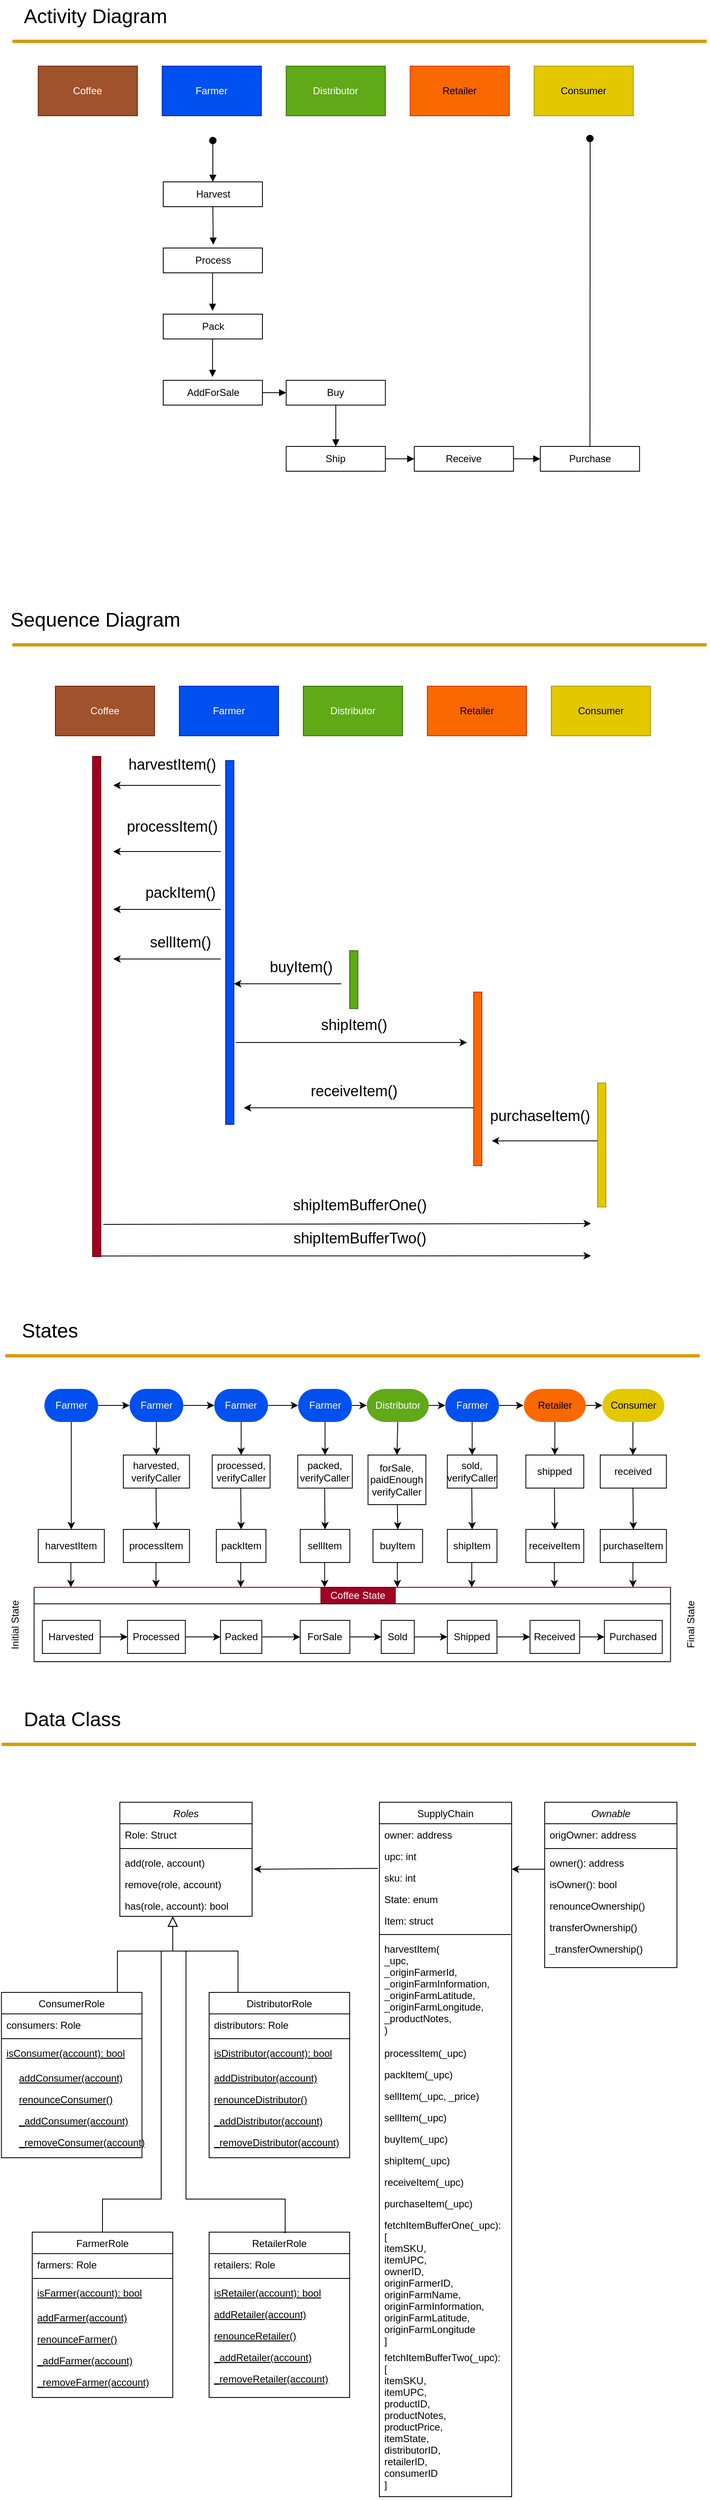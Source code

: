 <mxfile version="22.1.18" type="device">
  <diagram name="Page-1" id="1HOC3oIvjhVrQ8ftgsqH">
    <mxGraphModel dx="2486" dy="2066" grid="1" gridSize="10" guides="1" tooltips="1" connect="1" arrows="1" fold="1" page="1" pageScale="1" pageWidth="827" pageHeight="1169" math="0" shadow="0">
      <root>
        <mxCell id="0" />
        <mxCell id="1" parent="0" />
        <mxCell id="H-KP4fVQpO9quNd0Hnim-7" value="Harvest" style="rounded=0;whiteSpace=wrap;html=1;" parent="1" vertex="1">
          <mxGeometry x="182.5" y="180" width="120" height="30" as="geometry" />
        </mxCell>
        <mxCell id="H-KP4fVQpO9quNd0Hnim-8" value="Process" style="rounded=0;whiteSpace=wrap;html=1;" parent="1" vertex="1">
          <mxGeometry x="182.5" y="260" width="120" height="30" as="geometry" />
        </mxCell>
        <mxCell id="H-KP4fVQpO9quNd0Hnim-9" value="Pack" style="rounded=0;whiteSpace=wrap;html=1;" parent="1" vertex="1">
          <mxGeometry x="182.5" y="340" width="120" height="30" as="geometry" />
        </mxCell>
        <mxCell id="H-KP4fVQpO9quNd0Hnim-10" value="AddForSale" style="rounded=0;whiteSpace=wrap;html=1;" parent="1" vertex="1">
          <mxGeometry x="182.5" y="420" width="120" height="30" as="geometry" />
        </mxCell>
        <mxCell id="H-KP4fVQpO9quNd0Hnim-11" value="Buy" style="rounded=0;whiteSpace=wrap;html=1;" parent="1" vertex="1">
          <mxGeometry x="331.25" y="420" width="120" height="30" as="geometry" />
        </mxCell>
        <mxCell id="H-KP4fVQpO9quNd0Hnim-18" value="" style="rounded=0;whiteSpace=wrap;html=1;fillColor=#a20025;strokeColor=#6F0000;fontColor=#ffffff;" parent="1" vertex="1">
          <mxGeometry x="97" y="875" width="10" height="605" as="geometry" />
        </mxCell>
        <mxCell id="H-KP4fVQpO9quNd0Hnim-20" value="" style="rounded=0;whiteSpace=wrap;html=1;fillColor=#60a917;strokeColor=#2D7600;fontColor=#ffffff;" parent="1" vertex="1">
          <mxGeometry x="408" y="1110" width="10" height="70" as="geometry" />
        </mxCell>
        <mxCell id="H-KP4fVQpO9quNd0Hnim-21" value="" style="rounded=0;whiteSpace=wrap;html=1;fillColor=#fa6800;strokeColor=#C73500;fontColor=#000000;" parent="1" vertex="1">
          <mxGeometry x="558" y="1160" width="10" height="210" as="geometry" />
        </mxCell>
        <mxCell id="H-KP4fVQpO9quNd0Hnim-22" value="" style="rounded=0;whiteSpace=wrap;html=1;fillColor=#e3c800;strokeColor=#B09500;fontColor=#000000;" parent="1" vertex="1">
          <mxGeometry x="708" y="1270" width="10" height="150" as="geometry" />
        </mxCell>
        <mxCell id="H-KP4fVQpO9quNd0Hnim-23" value="" style="endArrow=classic;html=1;rounded=0;" parent="1" edge="1">
          <mxGeometry width="50" height="50" relative="1" as="geometry">
            <mxPoint x="252" y="910" as="sourcePoint" />
            <mxPoint x="122" y="910" as="targetPoint" />
          </mxGeometry>
        </mxCell>
        <mxCell id="H-KP4fVQpO9quNd0Hnim-24" value="&lt;font style=&quot;font-size: 18px;&quot;&gt;harvestItem()&lt;/font&gt;" style="text;html=1;align=center;verticalAlign=middle;resizable=0;points=[];autosize=1;strokeColor=none;fillColor=none;" parent="1" vertex="1">
          <mxGeometry x="128" y="865" width="130" height="40" as="geometry" />
        </mxCell>
        <mxCell id="H-KP4fVQpO9quNd0Hnim-25" value="" style="endArrow=classic;html=1;rounded=0;exitX=0.5;exitY=0.083;exitDx=0;exitDy=0;exitPerimeter=0;" parent="1" edge="1">
          <mxGeometry width="50" height="50" relative="1" as="geometry">
            <mxPoint x="252" y="990" as="sourcePoint" />
            <mxPoint x="122" y="990" as="targetPoint" />
          </mxGeometry>
        </mxCell>
        <mxCell id="H-KP4fVQpO9quNd0Hnim-26" value="&lt;font style=&quot;font-size: 18px;&quot;&gt;processItem()&lt;/font&gt;" style="text;html=1;align=center;verticalAlign=middle;resizable=0;points=[];autosize=1;strokeColor=none;fillColor=none;" parent="1" vertex="1">
          <mxGeometry x="128" y="940" width="130" height="40" as="geometry" />
        </mxCell>
        <mxCell id="H-KP4fVQpO9quNd0Hnim-27" value="" style="endArrow=classic;html=1;rounded=0;exitX=0.5;exitY=0.083;exitDx=0;exitDy=0;exitPerimeter=0;" parent="1" edge="1">
          <mxGeometry width="50" height="50" relative="1" as="geometry">
            <mxPoint x="252" y="1060" as="sourcePoint" />
            <mxPoint x="122" y="1060" as="targetPoint" />
          </mxGeometry>
        </mxCell>
        <mxCell id="H-KP4fVQpO9quNd0Hnim-28" value="&lt;font style=&quot;font-size: 18px;&quot;&gt;packItem()&lt;/font&gt;" style="text;html=1;align=center;verticalAlign=middle;resizable=0;points=[];autosize=1;strokeColor=none;fillColor=none;" parent="1" vertex="1">
          <mxGeometry x="148" y="1020" width="110" height="40" as="geometry" />
        </mxCell>
        <mxCell id="pQ3kuux-zp7Jwmbc-8ga-3" value="Purchase" style="rounded=0;whiteSpace=wrap;html=1;" vertex="1" parent="1">
          <mxGeometry x="638.75" y="500" width="120" height="30" as="geometry" />
        </mxCell>
        <mxCell id="pQ3kuux-zp7Jwmbc-8ga-4" value="Receive" style="rounded=0;whiteSpace=wrap;html=1;" vertex="1" parent="1">
          <mxGeometry x="486.25" y="500" width="120" height="30" as="geometry" />
        </mxCell>
        <mxCell id="pQ3kuux-zp7Jwmbc-8ga-5" value="Ship" style="rounded=0;whiteSpace=wrap;html=1;" vertex="1" parent="1">
          <mxGeometry x="331.25" y="500" width="120" height="30" as="geometry" />
        </mxCell>
        <mxCell id="pQ3kuux-zp7Jwmbc-8ga-11" value="Distributor" style="rounded=0;whiteSpace=wrap;html=1;fillColor=#60a917;fontColor=#ffffff;strokeColor=#2D7600;" vertex="1" parent="1">
          <mxGeometry x="352" y="790" width="120" height="60" as="geometry" />
        </mxCell>
        <mxCell id="pQ3kuux-zp7Jwmbc-8ga-12" value="Farmer" style="rounded=0;whiteSpace=wrap;html=1;fillColor=#0050ef;fontColor=#ffffff;strokeColor=#001DBC;" vertex="1" parent="1">
          <mxGeometry x="202" y="790" width="120" height="60" as="geometry" />
        </mxCell>
        <mxCell id="pQ3kuux-zp7Jwmbc-8ga-13" value="Retailer" style="rounded=0;whiteSpace=wrap;html=1;fillColor=#fa6800;fontColor=#000000;strokeColor=#C73500;" vertex="1" parent="1">
          <mxGeometry x="502" y="790" width="120" height="60" as="geometry" />
        </mxCell>
        <mxCell id="pQ3kuux-zp7Jwmbc-8ga-14" value="Consumer" style="rounded=0;whiteSpace=wrap;html=1;fillColor=#e3c800;fontColor=#000000;strokeColor=#B09500;" vertex="1" parent="1">
          <mxGeometry x="652" y="790" width="120" height="60" as="geometry" />
        </mxCell>
        <mxCell id="pQ3kuux-zp7Jwmbc-8ga-15" value="Coffee" style="rounded=0;whiteSpace=wrap;html=1;fillColor=#a0522d;fontColor=#ffffff;strokeColor=#6D1F00;" vertex="1" parent="1">
          <mxGeometry x="52" y="790" width="120" height="60" as="geometry" />
        </mxCell>
        <mxCell id="pQ3kuux-zp7Jwmbc-8ga-30" value="" style="rounded=0;whiteSpace=wrap;html=1;fillColor=#0050ef;strokeColor=#001DBC;fontColor=#ffffff;" vertex="1" parent="1">
          <mxGeometry x="258" y="880" width="10" height="440" as="geometry" />
        </mxCell>
        <mxCell id="pQ3kuux-zp7Jwmbc-8ga-32" value="" style="endArrow=classic;html=1;rounded=0;exitX=0.5;exitY=0.083;exitDx=0;exitDy=0;exitPerimeter=0;" edge="1" parent="1">
          <mxGeometry width="50" height="50" relative="1" as="geometry">
            <mxPoint x="252" y="1120" as="sourcePoint" />
            <mxPoint x="122" y="1120" as="targetPoint" />
          </mxGeometry>
        </mxCell>
        <mxCell id="pQ3kuux-zp7Jwmbc-8ga-33" value="&lt;font style=&quot;font-size: 18px;&quot;&gt;sellItem()&lt;/font&gt;" style="text;html=1;align=center;verticalAlign=middle;resizable=0;points=[];autosize=1;strokeColor=none;fillColor=none;" vertex="1" parent="1">
          <mxGeometry x="153" y="1080" width="100" height="40" as="geometry" />
        </mxCell>
        <mxCell id="pQ3kuux-zp7Jwmbc-8ga-34" value="" style="endArrow=classic;html=1;rounded=0;exitX=0.5;exitY=0.083;exitDx=0;exitDy=0;exitPerimeter=0;" edge="1" parent="1">
          <mxGeometry width="50" height="50" relative="1" as="geometry">
            <mxPoint x="398" y="1150" as="sourcePoint" />
            <mxPoint x="268" y="1150" as="targetPoint" />
          </mxGeometry>
        </mxCell>
        <mxCell id="pQ3kuux-zp7Jwmbc-8ga-35" value="&lt;font style=&quot;font-size: 18px;&quot;&gt;buyItem()&lt;/font&gt;" style="text;html=1;align=center;verticalAlign=middle;resizable=0;points=[];autosize=1;strokeColor=none;fillColor=none;" vertex="1" parent="1">
          <mxGeometry x="299" y="1110" width="100" height="40" as="geometry" />
        </mxCell>
        <mxCell id="pQ3kuux-zp7Jwmbc-8ga-36" value="" style="endArrow=classic;html=1;rounded=0;" edge="1" parent="1">
          <mxGeometry width="50" height="50" relative="1" as="geometry">
            <mxPoint x="270" y="1221" as="sourcePoint" />
            <mxPoint x="550" y="1221" as="targetPoint" />
          </mxGeometry>
        </mxCell>
        <mxCell id="pQ3kuux-zp7Jwmbc-8ga-37" value="&lt;font style=&quot;font-size: 18px;&quot;&gt;shipItem()&lt;/font&gt;" style="text;html=1;align=center;verticalAlign=middle;resizable=0;points=[];autosize=1;strokeColor=none;fillColor=none;" vertex="1" parent="1">
          <mxGeometry x="363" y="1180" width="100" height="40" as="geometry" />
        </mxCell>
        <mxCell id="pQ3kuux-zp7Jwmbc-8ga-39" value="" style="endArrow=classic;html=1;rounded=0;exitX=0.5;exitY=0.083;exitDx=0;exitDy=0;exitPerimeter=0;" edge="1" parent="1">
          <mxGeometry width="50" height="50" relative="1" as="geometry">
            <mxPoint x="558" y="1300" as="sourcePoint" />
            <mxPoint x="280" y="1300" as="targetPoint" />
          </mxGeometry>
        </mxCell>
        <mxCell id="pQ3kuux-zp7Jwmbc-8ga-40" value="&lt;span style=&quot;font-size: 18px;&quot;&gt;receiveItem()&lt;/span&gt;" style="text;html=1;align=center;verticalAlign=middle;resizable=0;points=[];autosize=1;strokeColor=none;fillColor=none;" vertex="1" parent="1">
          <mxGeometry x="348" y="1260" width="130" height="40" as="geometry" />
        </mxCell>
        <mxCell id="pQ3kuux-zp7Jwmbc-8ga-42" value="&lt;span style=&quot;font-size: 18px;&quot;&gt;purchaseItem()&lt;/span&gt;" style="text;html=1;align=center;verticalAlign=middle;resizable=0;points=[];autosize=1;strokeColor=none;fillColor=none;" vertex="1" parent="1">
          <mxGeometry x="568" y="1290" width="140" height="40" as="geometry" />
        </mxCell>
        <mxCell id="pQ3kuux-zp7Jwmbc-8ga-56" value="" style="html=1;verticalAlign=bottom;startArrow=oval;startFill=1;endArrow=block;startSize=8;curved=0;rounded=0;entryX=0.5;entryY=0;entryDx=0;entryDy=0;" edge="1" parent="1" target="H-KP4fVQpO9quNd0Hnim-7">
          <mxGeometry x="-0.007" width="60" relative="1" as="geometry">
            <mxPoint x="242.5" y="130" as="sourcePoint" />
            <mxPoint x="278.5" y="130" as="targetPoint" />
            <mxPoint as="offset" />
          </mxGeometry>
        </mxCell>
        <mxCell id="pQ3kuux-zp7Jwmbc-8ga-57" value="" style="html=1;verticalAlign=bottom;endArrow=block;curved=0;rounded=0;exitX=0.5;exitY=1;exitDx=0;exitDy=0;" edge="1" parent="1" source="H-KP4fVQpO9quNd0Hnim-7">
          <mxGeometry width="80" relative="1" as="geometry">
            <mxPoint x="204" y="240" as="sourcePoint" />
            <mxPoint x="243" y="256" as="targetPoint" />
          </mxGeometry>
        </mxCell>
        <mxCell id="pQ3kuux-zp7Jwmbc-8ga-58" value="" style="html=1;verticalAlign=bottom;endArrow=block;curved=0;rounded=0;exitX=0.5;exitY=1;exitDx=0;exitDy=0;" edge="1" parent="1">
          <mxGeometry width="80" relative="1" as="geometry">
            <mxPoint x="242.16" y="290" as="sourcePoint" />
            <mxPoint x="242.16" y="336" as="targetPoint" />
          </mxGeometry>
        </mxCell>
        <mxCell id="pQ3kuux-zp7Jwmbc-8ga-59" value="" style="html=1;verticalAlign=bottom;endArrow=block;curved=0;rounded=0;exitX=0.5;exitY=1;exitDx=0;exitDy=0;" edge="1" parent="1">
          <mxGeometry width="80" relative="1" as="geometry">
            <mxPoint x="242.16" y="370" as="sourcePoint" />
            <mxPoint x="242.16" y="416" as="targetPoint" />
          </mxGeometry>
        </mxCell>
        <mxCell id="pQ3kuux-zp7Jwmbc-8ga-60" value="" style="html=1;verticalAlign=bottom;endArrow=block;curved=0;rounded=0;exitX=1;exitY=0.5;exitDx=0;exitDy=0;entryX=0;entryY=0.5;entryDx=0;entryDy=0;" edge="1" parent="1" source="H-KP4fVQpO9quNd0Hnim-10" target="H-KP4fVQpO9quNd0Hnim-11">
          <mxGeometry width="80" relative="1" as="geometry">
            <mxPoint x="340" y="394" as="sourcePoint" />
            <mxPoint x="350" y="390" as="targetPoint" />
          </mxGeometry>
        </mxCell>
        <mxCell id="pQ3kuux-zp7Jwmbc-8ga-62" value="" style="html=1;verticalAlign=bottom;endArrow=block;curved=0;rounded=0;entryX=0.5;entryY=0;entryDx=0;entryDy=0;exitX=0.5;exitY=1;exitDx=0;exitDy=0;" edge="1" parent="1" source="H-KP4fVQpO9quNd0Hnim-11" target="pQ3kuux-zp7Jwmbc-8ga-5">
          <mxGeometry width="80" relative="1" as="geometry">
            <mxPoint x="380" y="470" as="sourcePoint" />
            <mxPoint x="415" y="480" as="targetPoint" />
          </mxGeometry>
        </mxCell>
        <mxCell id="pQ3kuux-zp7Jwmbc-8ga-66" value="" style="html=1;verticalAlign=bottom;endArrow=block;curved=0;rounded=0;exitX=1;exitY=0.5;exitDx=0;exitDy=0;entryX=0;entryY=0.5;entryDx=0;entryDy=0;" edge="1" parent="1" source="pQ3kuux-zp7Jwmbc-8ga-5" target="pQ3kuux-zp7Jwmbc-8ga-4">
          <mxGeometry width="80" relative="1" as="geometry">
            <mxPoint x="475" y="514.6" as="sourcePoint" />
            <mxPoint x="510" y="515" as="targetPoint" />
          </mxGeometry>
        </mxCell>
        <mxCell id="pQ3kuux-zp7Jwmbc-8ga-67" value="" style="html=1;verticalAlign=bottom;endArrow=block;curved=0;rounded=0;exitX=1;exitY=0.5;exitDx=0;exitDy=0;entryX=0;entryY=0.5;entryDx=0;entryDy=0;" edge="1" parent="1" source="pQ3kuux-zp7Jwmbc-8ga-4" target="pQ3kuux-zp7Jwmbc-8ga-3">
          <mxGeometry width="80" relative="1" as="geometry">
            <mxPoint x="651" y="514.6" as="sourcePoint" />
            <mxPoint x="680" y="480" as="targetPoint" />
          </mxGeometry>
        </mxCell>
        <mxCell id="pQ3kuux-zp7Jwmbc-8ga-70" value="" style="endArrow=classic;html=1;rounded=0;exitX=0.5;exitY=0.083;exitDx=0;exitDy=0;exitPerimeter=0;" edge="1" parent="1">
          <mxGeometry width="50" height="50" relative="1" as="geometry">
            <mxPoint x="708" y="1340" as="sourcePoint" />
            <mxPoint x="580" y="1340" as="targetPoint" />
          </mxGeometry>
        </mxCell>
        <mxCell id="pQ3kuux-zp7Jwmbc-8ga-71" value="" style="endArrow=none;html=1;rounded=0;strokeWidth=4;fillColor=#ffcd28;strokeColor=#d79b00;gradientColor=#ffa500;" edge="1" parent="1">
          <mxGeometry width="50" height="50" relative="1" as="geometry">
            <mxPoint y="10" as="sourcePoint" />
            <mxPoint x="840" y="10" as="targetPoint" />
          </mxGeometry>
        </mxCell>
        <mxCell id="pQ3kuux-zp7Jwmbc-8ga-73" value="&lt;font style=&quot;font-size: 24px;&quot;&gt;Activity Diagram&lt;/font&gt;" style="text;html=1;align=center;verticalAlign=middle;resizable=0;points=[];autosize=1;strokeColor=none;fillColor=none;" vertex="1" parent="1">
          <mxGeometry y="-40" width="200" height="40" as="geometry" />
        </mxCell>
        <mxCell id="pQ3kuux-zp7Jwmbc-8ga-75" value="" style="endArrow=none;html=1;rounded=0;strokeWidth=4;fillColor=#ffcd28;strokeColor=#d79b00;gradientColor=#ffa500;" edge="1" parent="1">
          <mxGeometry width="50" height="50" relative="1" as="geometry">
            <mxPoint y="740" as="sourcePoint" />
            <mxPoint x="840" y="740" as="targetPoint" />
          </mxGeometry>
        </mxCell>
        <mxCell id="pQ3kuux-zp7Jwmbc-8ga-76" value="&lt;font style=&quot;font-size: 24px;&quot;&gt;Sequence Diagram&lt;/font&gt;" style="text;html=1;align=center;verticalAlign=middle;resizable=0;points=[];autosize=1;strokeColor=none;fillColor=none;" vertex="1" parent="1">
          <mxGeometry x="-15" y="690" width="230" height="40" as="geometry" />
        </mxCell>
        <mxCell id="pQ3kuux-zp7Jwmbc-8ga-77" value="" style="endArrow=none;html=1;rounded=0;strokeWidth=4;fillColor=#ffcd28;strokeColor=#d79b00;gradientColor=#ffa500;" edge="1" parent="1">
          <mxGeometry width="50" height="50" relative="1" as="geometry">
            <mxPoint x="-8.5" y="1600" as="sourcePoint" />
            <mxPoint x="831.5" y="1600" as="targetPoint" />
          </mxGeometry>
        </mxCell>
        <mxCell id="pQ3kuux-zp7Jwmbc-8ga-78" value="&lt;font style=&quot;font-size: 24px;&quot;&gt;States&lt;/font&gt;" style="text;html=1;align=center;verticalAlign=middle;resizable=0;points=[];autosize=1;strokeColor=none;fillColor=none;" vertex="1" parent="1">
          <mxGeometry y="1550" width="90" height="40" as="geometry" />
        </mxCell>
        <mxCell id="pQ3kuux-zp7Jwmbc-8ga-79" value="Initial State" style="text;html=1;strokeColor=none;fillColor=none;align=center;verticalAlign=middle;whiteSpace=wrap;rounded=0;rotation=270;" vertex="1" parent="1">
          <mxGeometry x="-51.75" y="1910" width="110" height="30" as="geometry" />
        </mxCell>
        <mxCell id="pQ3kuux-zp7Jwmbc-8ga-80" value="Final State" style="text;html=1;strokeColor=none;fillColor=none;align=center;verticalAlign=middle;whiteSpace=wrap;rounded=0;rotation=270;" vertex="1" parent="1">
          <mxGeometry x="765.75" y="1910" width="110" height="30" as="geometry" />
        </mxCell>
        <mxCell id="pQ3kuux-zp7Jwmbc-8ga-97" value="" style="ellipse;html=1;shape=endState;fillColor=#000000;strokeColor=none;" vertex="1" parent="1">
          <mxGeometry x="691.25" y="120" width="15" height="15" as="geometry" />
        </mxCell>
        <mxCell id="pQ3kuux-zp7Jwmbc-8ga-98" value="" style="endArrow=none;html=1;rounded=0;entryX=0.518;entryY=0.769;entryDx=0;entryDy=0;exitX=0.5;exitY=0;exitDx=0;exitDy=0;entryPerimeter=0;" edge="1" parent="1" source="pQ3kuux-zp7Jwmbc-8ga-3" target="pQ3kuux-zp7Jwmbc-8ga-97">
          <mxGeometry width="50" height="50" relative="1" as="geometry">
            <mxPoint x="707" y="220" as="sourcePoint" />
            <mxPoint x="757" y="170" as="targetPoint" />
          </mxGeometry>
        </mxCell>
        <mxCell id="pQ3kuux-zp7Jwmbc-8ga-99" value="" style="endArrow=classic;html=1;rounded=0;" edge="1" parent="1">
          <mxGeometry width="50" height="50" relative="1" as="geometry">
            <mxPoint x="110" y="1441" as="sourcePoint" />
            <mxPoint x="700" y="1440" as="targetPoint" />
          </mxGeometry>
        </mxCell>
        <mxCell id="pQ3kuux-zp7Jwmbc-8ga-100" value="&lt;span style=&quot;font-size: 18px;&quot;&gt;shipItemBufferOne()&lt;/span&gt;" style="text;html=1;align=center;verticalAlign=middle;resizable=0;points=[];autosize=1;strokeColor=none;fillColor=none;" vertex="1" parent="1">
          <mxGeometry x="325" y="1398.2" width="190" height="40" as="geometry" />
        </mxCell>
        <mxCell id="pQ3kuux-zp7Jwmbc-8ga-101" value="" style="endArrow=classic;html=1;rounded=0;" edge="1" parent="1">
          <mxGeometry width="50" height="50" relative="1" as="geometry">
            <mxPoint x="107" y="1479.2" as="sourcePoint" />
            <mxPoint x="700" y="1479" as="targetPoint" />
          </mxGeometry>
        </mxCell>
        <mxCell id="pQ3kuux-zp7Jwmbc-8ga-102" value="&lt;font style=&quot;font-size: 18px;&quot;&gt;shipItemBufferTwo()&lt;/font&gt;" style="text;html=1;align=center;verticalAlign=middle;resizable=0;points=[];autosize=1;strokeColor=none;fillColor=none;" vertex="1" parent="1">
          <mxGeometry x="330" y="1438.2" width="180" height="40" as="geometry" />
        </mxCell>
        <mxCell id="pQ3kuux-zp7Jwmbc-8ga-103" value="Harvested" style="rounded=0;whiteSpace=wrap;html=1;" vertex="1" parent="1">
          <mxGeometry x="36.25" y="1920" width="70" height="40" as="geometry" />
        </mxCell>
        <mxCell id="pQ3kuux-zp7Jwmbc-8ga-104" value="Processed" style="rounded=0;whiteSpace=wrap;html=1;" vertex="1" parent="1">
          <mxGeometry x="139.25" y="1920" width="70" height="40" as="geometry" />
        </mxCell>
        <mxCell id="pQ3kuux-zp7Jwmbc-8ga-105" value="Packed" style="rounded=0;whiteSpace=wrap;html=1;" vertex="1" parent="1">
          <mxGeometry x="251.75" y="1920" width="50" height="40" as="geometry" />
        </mxCell>
        <mxCell id="pQ3kuux-zp7Jwmbc-8ga-106" value="ForSale" style="rounded=0;whiteSpace=wrap;html=1;" vertex="1" parent="1">
          <mxGeometry x="348.25" y="1920" width="60" height="40" as="geometry" />
        </mxCell>
        <mxCell id="pQ3kuux-zp7Jwmbc-8ga-107" value="Sold" style="rounded=0;whiteSpace=wrap;html=1;" vertex="1" parent="1">
          <mxGeometry x="446.25" y="1920" width="40" height="40" as="geometry" />
        </mxCell>
        <mxCell id="pQ3kuux-zp7Jwmbc-8ga-108" value="Shipped" style="rounded=0;whiteSpace=wrap;html=1;" vertex="1" parent="1">
          <mxGeometry x="526.25" y="1920" width="60" height="40" as="geometry" />
        </mxCell>
        <mxCell id="pQ3kuux-zp7Jwmbc-8ga-109" value="Received" style="rounded=0;whiteSpace=wrap;html=1;" vertex="1" parent="1">
          <mxGeometry x="626.25" y="1920" width="60" height="40" as="geometry" />
        </mxCell>
        <mxCell id="pQ3kuux-zp7Jwmbc-8ga-110" value="Purchased" style="rounded=0;whiteSpace=wrap;html=1;" vertex="1" parent="1">
          <mxGeometry x="716.25" y="1920" width="70" height="40" as="geometry" />
        </mxCell>
        <mxCell id="pQ3kuux-zp7Jwmbc-8ga-111" value="" style="endArrow=classic;html=1;exitX=1;exitY=0.5;exitDx=0;exitDy=0;entryX=0;entryY=0.5;entryDx=0;entryDy=0;" edge="1" parent="1" source="pQ3kuux-zp7Jwmbc-8ga-103" target="pQ3kuux-zp7Jwmbc-8ga-104">
          <mxGeometry width="50" height="50" relative="1" as="geometry">
            <mxPoint x="394.25" y="1900" as="sourcePoint" />
            <mxPoint x="444.25" y="1850" as="targetPoint" />
          </mxGeometry>
        </mxCell>
        <mxCell id="pQ3kuux-zp7Jwmbc-8ga-112" value="" style="endArrow=classic;html=1;exitX=1;exitY=0.5;exitDx=0;exitDy=0;entryX=0;entryY=0.5;entryDx=0;entryDy=0;" edge="1" parent="1" source="pQ3kuux-zp7Jwmbc-8ga-104" target="pQ3kuux-zp7Jwmbc-8ga-105">
          <mxGeometry width="50" height="50" relative="1" as="geometry">
            <mxPoint x="394.25" y="1900" as="sourcePoint" />
            <mxPoint x="444.25" y="1850" as="targetPoint" />
          </mxGeometry>
        </mxCell>
        <mxCell id="pQ3kuux-zp7Jwmbc-8ga-113" value="" style="endArrow=classic;html=1;exitX=1;exitY=0.5;exitDx=0;exitDy=0;entryX=0;entryY=0.5;entryDx=0;entryDy=0;" edge="1" parent="1" source="pQ3kuux-zp7Jwmbc-8ga-105" target="pQ3kuux-zp7Jwmbc-8ga-106">
          <mxGeometry width="50" height="50" relative="1" as="geometry">
            <mxPoint x="254.25" y="1950" as="sourcePoint" />
            <mxPoint x="274.25" y="1950" as="targetPoint" />
          </mxGeometry>
        </mxCell>
        <mxCell id="pQ3kuux-zp7Jwmbc-8ga-114" value="" style="endArrow=classic;html=1;exitX=1;exitY=0.5;exitDx=0;exitDy=0;entryX=0;entryY=0.5;entryDx=0;entryDy=0;" edge="1" parent="1" source="pQ3kuux-zp7Jwmbc-8ga-106" target="pQ3kuux-zp7Jwmbc-8ga-107">
          <mxGeometry width="50" height="50" relative="1" as="geometry">
            <mxPoint x="264.25" y="1960" as="sourcePoint" />
            <mxPoint x="284.25" y="1960" as="targetPoint" />
          </mxGeometry>
        </mxCell>
        <mxCell id="pQ3kuux-zp7Jwmbc-8ga-115" value="" style="endArrow=classic;html=1;exitX=1;exitY=0.5;exitDx=0;exitDy=0;entryX=0;entryY=0.5;entryDx=0;entryDy=0;" edge="1" parent="1" source="pQ3kuux-zp7Jwmbc-8ga-107" target="pQ3kuux-zp7Jwmbc-8ga-108">
          <mxGeometry width="50" height="50" relative="1" as="geometry">
            <mxPoint x="274.25" y="1970" as="sourcePoint" />
            <mxPoint x="294.25" y="1970" as="targetPoint" />
          </mxGeometry>
        </mxCell>
        <mxCell id="pQ3kuux-zp7Jwmbc-8ga-116" value="" style="endArrow=classic;html=1;exitX=1;exitY=0.5;exitDx=0;exitDy=0;entryX=0;entryY=0.5;entryDx=0;entryDy=0;" edge="1" parent="1" source="pQ3kuux-zp7Jwmbc-8ga-108" target="pQ3kuux-zp7Jwmbc-8ga-109">
          <mxGeometry width="50" height="50" relative="1" as="geometry">
            <mxPoint x="464.25" y="1950" as="sourcePoint" />
            <mxPoint x="484.25" y="1950" as="targetPoint" />
          </mxGeometry>
        </mxCell>
        <mxCell id="pQ3kuux-zp7Jwmbc-8ga-117" value="" style="endArrow=classic;html=1;exitX=1;exitY=0.5;exitDx=0;exitDy=0;entryX=0;entryY=0.5;entryDx=0;entryDy=0;" edge="1" parent="1" source="pQ3kuux-zp7Jwmbc-8ga-109" target="pQ3kuux-zp7Jwmbc-8ga-110">
          <mxGeometry width="50" height="50" relative="1" as="geometry">
            <mxPoint x="544.25" y="1950" as="sourcePoint" />
            <mxPoint x="564.25" y="1950" as="targetPoint" />
          </mxGeometry>
        </mxCell>
        <mxCell id="pQ3kuux-zp7Jwmbc-8ga-118" value="Coffee State" style="text;html=1;strokeColor=#6F0000;fillColor=#a20025;align=center;verticalAlign=middle;whiteSpace=wrap;rounded=0;fontColor=#ffffff;" vertex="1" parent="1">
          <mxGeometry x="373.25" y="1880" width="90" height="20" as="geometry" />
        </mxCell>
        <mxCell id="pQ3kuux-zp7Jwmbc-8ga-119" value="" style="endArrow=none;html=1;fillColor=#a20025;strokeColor=#6F0000;" edge="1" parent="1">
          <mxGeometry width="50" height="50" relative="1" as="geometry">
            <mxPoint x="26.25" y="1880" as="sourcePoint" />
            <mxPoint x="796.25" y="1880" as="targetPoint" />
          </mxGeometry>
        </mxCell>
        <mxCell id="pQ3kuux-zp7Jwmbc-8ga-120" value="" style="endArrow=none;html=1;" edge="1" parent="1">
          <mxGeometry width="50" height="50" relative="1" as="geometry">
            <mxPoint x="26.25" y="1900" as="sourcePoint" />
            <mxPoint x="796.25" y="1900" as="targetPoint" />
          </mxGeometry>
        </mxCell>
        <mxCell id="pQ3kuux-zp7Jwmbc-8ga-121" value="" style="endArrow=none;html=1;" edge="1" parent="1">
          <mxGeometry width="50" height="50" relative="1" as="geometry">
            <mxPoint x="26.25" y="1970" as="sourcePoint" />
            <mxPoint x="796.25" y="1970" as="targetPoint" />
          </mxGeometry>
        </mxCell>
        <mxCell id="pQ3kuux-zp7Jwmbc-8ga-122" value="" style="endArrow=none;html=1;" edge="1" parent="1">
          <mxGeometry width="50" height="50" relative="1" as="geometry">
            <mxPoint x="26.25" y="1970" as="sourcePoint" />
            <mxPoint x="26.25" y="1880" as="targetPoint" />
          </mxGeometry>
        </mxCell>
        <mxCell id="pQ3kuux-zp7Jwmbc-8ga-123" value="" style="endArrow=none;html=1;" edge="1" parent="1">
          <mxGeometry width="50" height="50" relative="1" as="geometry">
            <mxPoint x="796.25" y="1970" as="sourcePoint" />
            <mxPoint x="796.25" y="1880" as="targetPoint" />
          </mxGeometry>
        </mxCell>
        <mxCell id="pQ3kuux-zp7Jwmbc-8ga-124" value="harvestItem" style="rounded=0;whiteSpace=wrap;html=1;" vertex="1" parent="1">
          <mxGeometry x="31.25" y="1810" width="80" height="40" as="geometry" />
        </mxCell>
        <mxCell id="pQ3kuux-zp7Jwmbc-8ga-125" value="processItem" style="rounded=0;whiteSpace=wrap;html=1;" vertex="1" parent="1">
          <mxGeometry x="134.25" y="1810" width="80" height="40" as="geometry" />
        </mxCell>
        <mxCell id="pQ3kuux-zp7Jwmbc-8ga-126" value="packItem" style="rounded=0;whiteSpace=wrap;html=1;" vertex="1" parent="1">
          <mxGeometry x="246.75" y="1810" width="60" height="40" as="geometry" />
        </mxCell>
        <mxCell id="pQ3kuux-zp7Jwmbc-8ga-127" value="sellItem" style="rounded=0;whiteSpace=wrap;html=1;" vertex="1" parent="1">
          <mxGeometry x="348.25" y="1810" width="60" height="40" as="geometry" />
        </mxCell>
        <mxCell id="pQ3kuux-zp7Jwmbc-8ga-128" value="buyItem" style="rounded=0;whiteSpace=wrap;html=1;" vertex="1" parent="1">
          <mxGeometry x="436.25" y="1810" width="60" height="40" as="geometry" />
        </mxCell>
        <mxCell id="pQ3kuux-zp7Jwmbc-8ga-129" value="shipItem" style="rounded=0;whiteSpace=wrap;html=1;" vertex="1" parent="1">
          <mxGeometry x="526.25" y="1810" width="60" height="40" as="geometry" />
        </mxCell>
        <mxCell id="pQ3kuux-zp7Jwmbc-8ga-130" value="receiveItem" style="rounded=0;whiteSpace=wrap;html=1;" vertex="1" parent="1">
          <mxGeometry x="621.25" y="1810" width="70" height="40" as="geometry" />
        </mxCell>
        <mxCell id="pQ3kuux-zp7Jwmbc-8ga-131" value="purchaseItem" style="rounded=0;whiteSpace=wrap;html=1;" vertex="1" parent="1">
          <mxGeometry x="711.25" y="1810" width="80" height="40" as="geometry" />
        </mxCell>
        <mxCell id="pQ3kuux-zp7Jwmbc-8ga-132" value="harvested,&lt;br&gt;verifyCaller" style="rounded=0;whiteSpace=wrap;html=1;" vertex="1" parent="1">
          <mxGeometry x="134.25" y="1720" width="80" height="40" as="geometry" />
        </mxCell>
        <mxCell id="pQ3kuux-zp7Jwmbc-8ga-133" value="processed,&lt;br&gt;verifyCaller" style="rounded=0;whiteSpace=wrap;html=1;" vertex="1" parent="1">
          <mxGeometry x="241.75" y="1720" width="70" height="40" as="geometry" />
        </mxCell>
        <mxCell id="pQ3kuux-zp7Jwmbc-8ga-134" value="packed,&lt;br&gt;verifyCaller" style="rounded=0;whiteSpace=wrap;html=1;" vertex="1" parent="1">
          <mxGeometry x="345.25" y="1720" width="66" height="40" as="geometry" />
        </mxCell>
        <mxCell id="pQ3kuux-zp7Jwmbc-8ga-135" value="forSale,&lt;br&gt;paidEnough&lt;br&gt;verifyCaller" style="rounded=0;whiteSpace=wrap;html=1;" vertex="1" parent="1">
          <mxGeometry x="430.25" y="1720" width="70" height="60" as="geometry" />
        </mxCell>
        <mxCell id="pQ3kuux-zp7Jwmbc-8ga-136" value="sold,&lt;br&gt;verifyCaller" style="rounded=0;whiteSpace=wrap;html=1;" vertex="1" parent="1">
          <mxGeometry x="526.25" y="1720" width="60" height="40" as="geometry" />
        </mxCell>
        <mxCell id="pQ3kuux-zp7Jwmbc-8ga-137" value="shipped" style="rounded=0;whiteSpace=wrap;html=1;" vertex="1" parent="1">
          <mxGeometry x="621.25" y="1720" width="70" height="40" as="geometry" />
        </mxCell>
        <mxCell id="pQ3kuux-zp7Jwmbc-8ga-138" value="received" style="rounded=0;whiteSpace=wrap;html=1;" vertex="1" parent="1">
          <mxGeometry x="711.25" y="1720" width="80" height="40" as="geometry" />
        </mxCell>
        <mxCell id="pQ3kuux-zp7Jwmbc-8ga-139" value="Farmer" style="strokeWidth=2;html=1;shape=mxgraph.flowchart.terminator;whiteSpace=wrap;fillColor=#0050ef;fontColor=#ffffff;strokeColor=none;" vertex="1" parent="1">
          <mxGeometry x="244.25" y="1640" width="65" height="40" as="geometry" />
        </mxCell>
        <mxCell id="pQ3kuux-zp7Jwmbc-8ga-140" value="Distributor" style="strokeWidth=2;html=1;shape=mxgraph.flowchart.terminator;whiteSpace=wrap;strokeColor=none;fillColor=#60a917;fontColor=#ffffff;" vertex="1" parent="1">
          <mxGeometry x="428.75" y="1640" width="75" height="40" as="geometry" />
        </mxCell>
        <mxCell id="pQ3kuux-zp7Jwmbc-8ga-141" value="Farmer" style="strokeWidth=2;html=1;shape=mxgraph.flowchart.terminator;whiteSpace=wrap;fillColor=#0050ef;fontColor=#ffffff;strokeColor=none;" vertex="1" parent="1">
          <mxGeometry x="141.75" y="1640" width="65" height="40" as="geometry" />
        </mxCell>
        <mxCell id="pQ3kuux-zp7Jwmbc-8ga-142" value="Farmer" style="strokeWidth=2;html=1;shape=mxgraph.flowchart.terminator;whiteSpace=wrap;fillColor=#0050ef;fontColor=#ffffff;strokeColor=none;" vertex="1" parent="1">
          <mxGeometry x="38.75" y="1640" width="65" height="40" as="geometry" />
        </mxCell>
        <mxCell id="pQ3kuux-zp7Jwmbc-8ga-143" value="Farmer" style="strokeWidth=2;html=1;shape=mxgraph.flowchart.terminator;whiteSpace=wrap;fillColor=#0050ef;fontColor=#ffffff;strokeColor=none;" vertex="1" parent="1">
          <mxGeometry x="345.75" y="1640" width="65" height="40" as="geometry" />
        </mxCell>
        <mxCell id="pQ3kuux-zp7Jwmbc-8ga-144" value="Retailer" style="strokeWidth=2;html=1;shape=mxgraph.flowchart.terminator;whiteSpace=wrap;strokeColor=none;fillColor=#fa6800;fontColor=#000000;" vertex="1" parent="1">
          <mxGeometry x="618.75" y="1640" width="75" height="40" as="geometry" />
        </mxCell>
        <mxCell id="pQ3kuux-zp7Jwmbc-8ga-145" value="Farmer" style="strokeWidth=2;html=1;shape=mxgraph.flowchart.terminator;whiteSpace=wrap;fillColor=#0050ef;fontColor=#ffffff;strokeColor=none;" vertex="1" parent="1">
          <mxGeometry x="523.75" y="1640" width="65" height="40" as="geometry" />
        </mxCell>
        <mxCell id="pQ3kuux-zp7Jwmbc-8ga-146" value="Consumer" style="strokeWidth=2;html=1;shape=mxgraph.flowchart.terminator;whiteSpace=wrap;fillColor=#e3c800;fontColor=#000000;strokeColor=none;" vertex="1" parent="1">
          <mxGeometry x="713.75" y="1640" width="75" height="40" as="geometry" />
        </mxCell>
        <mxCell id="pQ3kuux-zp7Jwmbc-8ga-147" value="" style="endArrow=classic;html=1;exitX=1;exitY=0.5;exitDx=0;exitDy=0;exitPerimeter=0;entryX=0;entryY=0.5;entryDx=0;entryDy=0;entryPerimeter=0;" edge="1" parent="1" source="pQ3kuux-zp7Jwmbc-8ga-142" target="pQ3kuux-zp7Jwmbc-8ga-141">
          <mxGeometry width="50" height="50" relative="1" as="geometry">
            <mxPoint x="386.25" y="1820" as="sourcePoint" />
            <mxPoint x="436.25" y="1770" as="targetPoint" />
          </mxGeometry>
        </mxCell>
        <mxCell id="pQ3kuux-zp7Jwmbc-8ga-148" value="" style="endArrow=classic;html=1;exitX=1;exitY=0.5;exitDx=0;exitDy=0;exitPerimeter=0;entryX=0;entryY=0.5;entryDx=0;entryDy=0;entryPerimeter=0;" edge="1" parent="1" source="pQ3kuux-zp7Jwmbc-8ga-141" target="pQ3kuux-zp7Jwmbc-8ga-139">
          <mxGeometry width="50" height="50" relative="1" as="geometry">
            <mxPoint x="132.75" y="1670" as="sourcePoint" />
            <mxPoint x="166.75" y="1670" as="targetPoint" />
          </mxGeometry>
        </mxCell>
        <mxCell id="pQ3kuux-zp7Jwmbc-8ga-149" value="" style="endArrow=classic;html=1;entryX=0;entryY=0.5;entryDx=0;entryDy=0;entryPerimeter=0;exitX=1;exitY=0.5;exitDx=0;exitDy=0;exitPerimeter=0;" edge="1" parent="1" source="pQ3kuux-zp7Jwmbc-8ga-139" target="pQ3kuux-zp7Jwmbc-8ga-143">
          <mxGeometry width="50" height="50" relative="1" as="geometry">
            <mxPoint x="316.25" y="1660" as="sourcePoint" />
            <mxPoint x="176.75" y="1680" as="targetPoint" />
          </mxGeometry>
        </mxCell>
        <mxCell id="pQ3kuux-zp7Jwmbc-8ga-150" value="" style="endArrow=classic;html=1;entryX=0;entryY=0.5;entryDx=0;entryDy=0;entryPerimeter=0;exitX=1;exitY=0.5;exitDx=0;exitDy=0;exitPerimeter=0;" edge="1" parent="1" source="pQ3kuux-zp7Jwmbc-8ga-143" target="pQ3kuux-zp7Jwmbc-8ga-140">
          <mxGeometry width="50" height="50" relative="1" as="geometry">
            <mxPoint x="326.25" y="1670" as="sourcePoint" />
            <mxPoint x="355.75" y="1670" as="targetPoint" />
          </mxGeometry>
        </mxCell>
        <mxCell id="pQ3kuux-zp7Jwmbc-8ga-151" value="" style="endArrow=classic;html=1;entryX=0;entryY=0.5;entryDx=0;entryDy=0;entryPerimeter=0;exitX=1;exitY=0.5;exitDx=0;exitDy=0;exitPerimeter=0;" edge="1" parent="1" source="pQ3kuux-zp7Jwmbc-8ga-140" target="pQ3kuux-zp7Jwmbc-8ga-145">
          <mxGeometry width="50" height="50" relative="1" as="geometry">
            <mxPoint x="406.25" y="1700" as="sourcePoint" />
            <mxPoint x="437.75" y="1670" as="targetPoint" />
          </mxGeometry>
        </mxCell>
        <mxCell id="pQ3kuux-zp7Jwmbc-8ga-152" value="" style="endArrow=classic;html=1;exitX=1;exitY=0.5;exitDx=0;exitDy=0;exitPerimeter=0;" edge="1" parent="1" source="pQ3kuux-zp7Jwmbc-8ga-145">
          <mxGeometry width="50" height="50" relative="1" as="geometry">
            <mxPoint x="388.25" y="1780" as="sourcePoint" />
            <mxPoint x="618.25" y="1660" as="targetPoint" />
          </mxGeometry>
        </mxCell>
        <mxCell id="pQ3kuux-zp7Jwmbc-8ga-153" value="" style="endArrow=classic;html=1;exitX=1;exitY=0.5;exitDx=0;exitDy=0;exitPerimeter=0;entryX=0;entryY=0.5;entryDx=0;entryDy=0;entryPerimeter=0;" edge="1" parent="1" source="pQ3kuux-zp7Jwmbc-8ga-144" target="pQ3kuux-zp7Jwmbc-8ga-146">
          <mxGeometry width="50" height="50" relative="1" as="geometry">
            <mxPoint x="598.75" y="1670" as="sourcePoint" />
            <mxPoint x="628.25" y="1670" as="targetPoint" />
          </mxGeometry>
        </mxCell>
        <mxCell id="pQ3kuux-zp7Jwmbc-8ga-154" value="" style="endArrow=classic;html=1;exitX=0.5;exitY=1;exitDx=0;exitDy=0;entryX=0.5;entryY=0;entryDx=0;entryDy=0;exitPerimeter=0;" edge="1" parent="1" source="pQ3kuux-zp7Jwmbc-8ga-141" target="pQ3kuux-zp7Jwmbc-8ga-132">
          <mxGeometry width="50" height="50" relative="1" as="geometry">
            <mxPoint x="81.25" y="1690" as="sourcePoint" />
            <mxPoint x="81.25" y="1730" as="targetPoint" />
          </mxGeometry>
        </mxCell>
        <mxCell id="pQ3kuux-zp7Jwmbc-8ga-155" value="" style="endArrow=classic;html=1;exitX=0.5;exitY=1;exitDx=0;exitDy=0;entryX=0.5;entryY=0;entryDx=0;entryDy=0;exitPerimeter=0;" edge="1" parent="1" source="pQ3kuux-zp7Jwmbc-8ga-139" target="pQ3kuux-zp7Jwmbc-8ga-133">
          <mxGeometry width="50" height="50" relative="1" as="geometry">
            <mxPoint x="184.25" y="1690" as="sourcePoint" />
            <mxPoint x="184.25" y="1730" as="targetPoint" />
          </mxGeometry>
        </mxCell>
        <mxCell id="pQ3kuux-zp7Jwmbc-8ga-156" value="" style="endArrow=classic;html=1;exitX=0.5;exitY=1;exitDx=0;exitDy=0;entryX=0.5;entryY=0;entryDx=0;entryDy=0;exitPerimeter=0;" edge="1" parent="1" source="pQ3kuux-zp7Jwmbc-8ga-143" target="pQ3kuux-zp7Jwmbc-8ga-134">
          <mxGeometry width="50" height="50" relative="1" as="geometry">
            <mxPoint x="286.75" y="1690" as="sourcePoint" />
            <mxPoint x="286.75" y="1730" as="targetPoint" />
          </mxGeometry>
        </mxCell>
        <mxCell id="pQ3kuux-zp7Jwmbc-8ga-157" value="" style="endArrow=classic;html=1;exitX=0.5;exitY=1;exitDx=0;exitDy=0;entryX=0.5;entryY=0;entryDx=0;entryDy=0;exitPerimeter=0;" edge="1" parent="1" source="pQ3kuux-zp7Jwmbc-8ga-140" target="pQ3kuux-zp7Jwmbc-8ga-135">
          <mxGeometry width="50" height="50" relative="1" as="geometry">
            <mxPoint x="388.25" y="1690" as="sourcePoint" />
            <mxPoint x="388.25" y="1730" as="targetPoint" />
          </mxGeometry>
        </mxCell>
        <mxCell id="pQ3kuux-zp7Jwmbc-8ga-158" value="" style="endArrow=classic;html=1;exitX=0.5;exitY=1;exitDx=0;exitDy=0;entryX=0.5;entryY=0;entryDx=0;entryDy=0;exitPerimeter=0;" edge="1" parent="1" source="pQ3kuux-zp7Jwmbc-8ga-145" target="pQ3kuux-zp7Jwmbc-8ga-136">
          <mxGeometry width="50" height="50" relative="1" as="geometry">
            <mxPoint x="476.25" y="1690" as="sourcePoint" />
            <mxPoint x="475.25" y="1730" as="targetPoint" />
          </mxGeometry>
        </mxCell>
        <mxCell id="pQ3kuux-zp7Jwmbc-8ga-159" value="" style="endArrow=classic;html=1;exitX=0.5;exitY=1;exitDx=0;exitDy=0;entryX=0.5;entryY=0;entryDx=0;entryDy=0;exitPerimeter=0;" edge="1" parent="1" source="pQ3kuux-zp7Jwmbc-8ga-144" target="pQ3kuux-zp7Jwmbc-8ga-137">
          <mxGeometry width="50" height="50" relative="1" as="geometry">
            <mxPoint x="566.25" y="1690" as="sourcePoint" />
            <mxPoint x="566.25" y="1730" as="targetPoint" />
          </mxGeometry>
        </mxCell>
        <mxCell id="pQ3kuux-zp7Jwmbc-8ga-160" value="" style="endArrow=classic;html=1;exitX=0.5;exitY=1;exitDx=0;exitDy=0;entryX=0.5;entryY=0;entryDx=0;entryDy=0;exitPerimeter=0;" edge="1" parent="1">
          <mxGeometry width="50" height="50" relative="1" as="geometry">
            <mxPoint x="750.75" y="1680" as="sourcePoint" />
            <mxPoint x="750.75" y="1720" as="targetPoint" />
          </mxGeometry>
        </mxCell>
        <mxCell id="pQ3kuux-zp7Jwmbc-8ga-161" value="" style="endArrow=classic;html=1;exitX=0.5;exitY=1;exitDx=0;exitDy=0;exitPerimeter=0;entryX=0.5;entryY=0;entryDx=0;entryDy=0;" edge="1" parent="1" source="pQ3kuux-zp7Jwmbc-8ga-142" target="pQ3kuux-zp7Jwmbc-8ga-124">
          <mxGeometry width="50" height="50" relative="1" as="geometry">
            <mxPoint x="70.75" y="1760" as="sourcePoint" />
            <mxPoint x="70.75" y="1800" as="targetPoint" />
          </mxGeometry>
        </mxCell>
        <mxCell id="pQ3kuux-zp7Jwmbc-8ga-162" value="" style="endArrow=classic;html=1;exitX=0.5;exitY=1;exitDx=0;exitDy=0;exitPerimeter=0;entryX=0.5;entryY=0;entryDx=0;entryDy=0;" edge="1" parent="1">
          <mxGeometry width="50" height="50" relative="1" as="geometry">
            <mxPoint x="173.75" y="1760" as="sourcePoint" />
            <mxPoint x="174.25" y="1810" as="targetPoint" />
          </mxGeometry>
        </mxCell>
        <mxCell id="pQ3kuux-zp7Jwmbc-8ga-163" value="" style="endArrow=classic;html=1;exitX=0.5;exitY=1;exitDx=0;exitDy=0;exitPerimeter=0;entryX=0.5;entryY=0;entryDx=0;entryDy=0;" edge="1" parent="1">
          <mxGeometry width="50" height="50" relative="1" as="geometry">
            <mxPoint x="276.25" y="1760" as="sourcePoint" />
            <mxPoint x="276.75" y="1810" as="targetPoint" />
          </mxGeometry>
        </mxCell>
        <mxCell id="pQ3kuux-zp7Jwmbc-8ga-164" value="" style="endArrow=classic;html=1;exitX=0.5;exitY=1;exitDx=0;exitDy=0;exitPerimeter=0;entryX=0.5;entryY=0;entryDx=0;entryDy=0;" edge="1" parent="1">
          <mxGeometry width="50" height="50" relative="1" as="geometry">
            <mxPoint x="377.75" y="1760" as="sourcePoint" />
            <mxPoint x="378.25" y="1810" as="targetPoint" />
          </mxGeometry>
        </mxCell>
        <mxCell id="pQ3kuux-zp7Jwmbc-8ga-165" value="" style="endArrow=classic;html=1;exitX=0.5;exitY=1;exitDx=0;exitDy=0;exitPerimeter=0;entryX=0.5;entryY=0;entryDx=0;entryDy=0;" edge="1" parent="1">
          <mxGeometry width="50" height="50" relative="1" as="geometry">
            <mxPoint x="555.75" y="1760" as="sourcePoint" />
            <mxPoint x="556.25" y="1810" as="targetPoint" />
          </mxGeometry>
        </mxCell>
        <mxCell id="pQ3kuux-zp7Jwmbc-8ga-166" value="" style="endArrow=classic;html=1;exitX=0.5;exitY=1;exitDx=0;exitDy=0;exitPerimeter=0;entryX=0.5;entryY=0;entryDx=0;entryDy=0;" edge="1" parent="1">
          <mxGeometry width="50" height="50" relative="1" as="geometry">
            <mxPoint x="655.75" y="1760" as="sourcePoint" />
            <mxPoint x="656.25" y="1810" as="targetPoint" />
          </mxGeometry>
        </mxCell>
        <mxCell id="pQ3kuux-zp7Jwmbc-8ga-167" value="" style="endArrow=classic;html=1;exitX=0.5;exitY=1;exitDx=0;exitDy=0;exitPerimeter=0;entryX=0.5;entryY=0;entryDx=0;entryDy=0;" edge="1" parent="1">
          <mxGeometry width="50" height="50" relative="1" as="geometry">
            <mxPoint x="750.75" y="1760" as="sourcePoint" />
            <mxPoint x="751.25" y="1810" as="targetPoint" />
          </mxGeometry>
        </mxCell>
        <mxCell id="pQ3kuux-zp7Jwmbc-8ga-168" value="" style="endArrow=classic;html=1;exitX=0.5;exitY=1;exitDx=0;exitDy=0;exitPerimeter=0;" edge="1" parent="1">
          <mxGeometry width="50" height="50" relative="1" as="geometry">
            <mxPoint x="465.75" y="1780" as="sourcePoint" />
            <mxPoint x="466.25" y="1810" as="targetPoint" />
          </mxGeometry>
        </mxCell>
        <mxCell id="pQ3kuux-zp7Jwmbc-8ga-169" value="" style="endArrow=classic;html=1;" edge="1" parent="1">
          <mxGeometry width="50" height="50" relative="1" as="geometry">
            <mxPoint x="70.75" y="1850" as="sourcePoint" />
            <mxPoint x="70.75" y="1880" as="targetPoint" />
          </mxGeometry>
        </mxCell>
        <mxCell id="pQ3kuux-zp7Jwmbc-8ga-170" value="" style="endArrow=classic;html=1;" edge="1" parent="1">
          <mxGeometry width="50" height="50" relative="1" as="geometry">
            <mxPoint x="173.75" y="1850" as="sourcePoint" />
            <mxPoint x="173.75" y="1880" as="targetPoint" />
          </mxGeometry>
        </mxCell>
        <mxCell id="pQ3kuux-zp7Jwmbc-8ga-171" value="" style="endArrow=classic;html=1;" edge="1" parent="1">
          <mxGeometry width="50" height="50" relative="1" as="geometry">
            <mxPoint x="276.25" y="1850" as="sourcePoint" />
            <mxPoint x="276.25" y="1880" as="targetPoint" />
          </mxGeometry>
        </mxCell>
        <mxCell id="pQ3kuux-zp7Jwmbc-8ga-172" value="" style="endArrow=classic;html=1;" edge="1" parent="1">
          <mxGeometry width="50" height="50" relative="1" as="geometry">
            <mxPoint x="377.75" y="1850" as="sourcePoint" />
            <mxPoint x="377.75" y="1880" as="targetPoint" />
          </mxGeometry>
        </mxCell>
        <mxCell id="pQ3kuux-zp7Jwmbc-8ga-173" value="" style="endArrow=classic;html=1;" edge="1" parent="1">
          <mxGeometry width="50" height="50" relative="1" as="geometry">
            <mxPoint x="465.75" y="1850" as="sourcePoint" />
            <mxPoint x="465.75" y="1880" as="targetPoint" />
          </mxGeometry>
        </mxCell>
        <mxCell id="pQ3kuux-zp7Jwmbc-8ga-174" value="" style="endArrow=classic;html=1;" edge="1" parent="1">
          <mxGeometry width="50" height="50" relative="1" as="geometry">
            <mxPoint x="555.75" y="1850" as="sourcePoint" />
            <mxPoint x="555.75" y="1880" as="targetPoint" />
          </mxGeometry>
        </mxCell>
        <mxCell id="pQ3kuux-zp7Jwmbc-8ga-175" value="" style="endArrow=classic;html=1;" edge="1" parent="1">
          <mxGeometry width="50" height="50" relative="1" as="geometry">
            <mxPoint x="655.75" y="1850" as="sourcePoint" />
            <mxPoint x="655.75" y="1880" as="targetPoint" />
          </mxGeometry>
        </mxCell>
        <mxCell id="pQ3kuux-zp7Jwmbc-8ga-176" value="" style="endArrow=classic;html=1;" edge="1" parent="1">
          <mxGeometry width="50" height="50" relative="1" as="geometry">
            <mxPoint x="750.75" y="1850" as="sourcePoint" />
            <mxPoint x="750.75" y="1880" as="targetPoint" />
          </mxGeometry>
        </mxCell>
        <mxCell id="pQ3kuux-zp7Jwmbc-8ga-177" value="" style="endArrow=none;html=1;rounded=0;strokeWidth=4;fillColor=#ffcd28;strokeColor=#d79b00;gradientColor=#ffa500;" edge="1" parent="1">
          <mxGeometry width="50" height="50" relative="1" as="geometry">
            <mxPoint x="-13" y="2070" as="sourcePoint" />
            <mxPoint x="827" y="2070" as="targetPoint" />
          </mxGeometry>
        </mxCell>
        <mxCell id="pQ3kuux-zp7Jwmbc-8ga-178" value="&lt;font style=&quot;font-size: 24px;&quot;&gt;Data Class&lt;/font&gt;" style="text;html=1;align=center;verticalAlign=middle;resizable=0;points=[];autosize=1;strokeColor=none;fillColor=none;" vertex="1" parent="1">
          <mxGeometry x="1.75" y="2020" width="140" height="40" as="geometry" />
        </mxCell>
        <mxCell id="pQ3kuux-zp7Jwmbc-8ga-187" value="Roles" style="swimlane;fontStyle=2;align=center;verticalAlign=top;childLayout=stackLayout;horizontal=1;startSize=26;horizontalStack=0;resizeParent=1;resizeLast=0;collapsible=1;marginBottom=0;rounded=0;shadow=0;strokeWidth=1;" vertex="1" parent="1">
          <mxGeometry x="130" y="2140" width="160" height="138" as="geometry">
            <mxRectangle x="110" y="120" width="160" height="26" as="alternateBounds" />
          </mxGeometry>
        </mxCell>
        <mxCell id="pQ3kuux-zp7Jwmbc-8ga-188" value="Role: Struct" style="text;align=left;verticalAlign=top;spacingLeft=4;spacingRight=4;overflow=hidden;rotatable=0;points=[[0,0.5],[1,0.5]];portConstraint=eastwest;" vertex="1" parent="pQ3kuux-zp7Jwmbc-8ga-187">
          <mxGeometry y="26" width="160" height="26" as="geometry" />
        </mxCell>
        <mxCell id="pQ3kuux-zp7Jwmbc-8ga-189" value="" style="line;html=1;strokeWidth=1;align=left;verticalAlign=middle;spacingTop=-1;spacingLeft=3;spacingRight=3;rotatable=0;labelPosition=right;points=[];portConstraint=eastwest;" vertex="1" parent="pQ3kuux-zp7Jwmbc-8ga-187">
          <mxGeometry y="52" width="160" height="8" as="geometry" />
        </mxCell>
        <mxCell id="pQ3kuux-zp7Jwmbc-8ga-190" value="add(role, account)" style="text;align=left;verticalAlign=top;spacingLeft=4;spacingRight=4;overflow=hidden;rotatable=0;points=[[0,0.5],[1,0.5]];portConstraint=eastwest;" vertex="1" parent="pQ3kuux-zp7Jwmbc-8ga-187">
          <mxGeometry y="60" width="160" height="26" as="geometry" />
        </mxCell>
        <mxCell id="pQ3kuux-zp7Jwmbc-8ga-191" value="remove(role, account)" style="text;align=left;verticalAlign=top;spacingLeft=4;spacingRight=4;overflow=hidden;rotatable=0;points=[[0,0.5],[1,0.5]];portConstraint=eastwest;" vertex="1" parent="pQ3kuux-zp7Jwmbc-8ga-187">
          <mxGeometry y="86" width="160" height="26" as="geometry" />
        </mxCell>
        <mxCell id="pQ3kuux-zp7Jwmbc-8ga-192" value="has(role, account): bool" style="text;align=left;verticalAlign=top;spacingLeft=4;spacingRight=4;overflow=hidden;rotatable=0;points=[[0,0.5],[1,0.5]];portConstraint=eastwest;" vertex="1" parent="pQ3kuux-zp7Jwmbc-8ga-187">
          <mxGeometry y="112" width="160" height="26" as="geometry" />
        </mxCell>
        <mxCell id="pQ3kuux-zp7Jwmbc-8ga-193" value="ConsumerRole" style="swimlane;fontStyle=0;align=center;verticalAlign=top;childLayout=stackLayout;horizontal=1;startSize=26;horizontalStack=0;resizeParent=1;resizeLast=0;collapsible=1;marginBottom=0;rounded=0;shadow=0;strokeWidth=1;" vertex="1" parent="1">
          <mxGeometry x="-13.25" y="2370" width="170" height="200" as="geometry">
            <mxRectangle x="130" y="380" width="160" height="26" as="alternateBounds" />
          </mxGeometry>
        </mxCell>
        <mxCell id="pQ3kuux-zp7Jwmbc-8ga-194" value="consumers: Role" style="text;align=left;verticalAlign=top;spacingLeft=4;spacingRight=4;overflow=hidden;rotatable=0;points=[[0,0.5],[1,0.5]];portConstraint=eastwest;" vertex="1" parent="pQ3kuux-zp7Jwmbc-8ga-193">
          <mxGeometry y="26" width="170" height="26" as="geometry" />
        </mxCell>
        <mxCell id="pQ3kuux-zp7Jwmbc-8ga-195" value="" style="line;html=1;strokeWidth=1;align=left;verticalAlign=middle;spacingTop=-1;spacingLeft=3;spacingRight=3;rotatable=0;labelPosition=right;points=[];portConstraint=eastwest;" vertex="1" parent="pQ3kuux-zp7Jwmbc-8ga-193">
          <mxGeometry y="52" width="170" height="8" as="geometry" />
        </mxCell>
        <mxCell id="pQ3kuux-zp7Jwmbc-8ga-196" value="isConsumer(account): bool" style="text;align=left;verticalAlign=top;spacingLeft=4;spacingRight=4;overflow=hidden;rotatable=0;points=[[0,0.5],[1,0.5]];portConstraint=eastwest;fontStyle=4" vertex="1" parent="pQ3kuux-zp7Jwmbc-8ga-193">
          <mxGeometry y="60" width="170" height="26" as="geometry" />
        </mxCell>
        <mxCell id="pQ3kuux-zp7Jwmbc-8ga-197" value="" style="endArrow=block;endSize=10;endFill=0;shadow=0;strokeWidth=1;rounded=0;edgeStyle=elbowEdgeStyle;elbow=vertical;exitX=0.825;exitY=-0.001;exitDx=0;exitDy=0;exitPerimeter=0;" edge="1" parent="1" source="pQ3kuux-zp7Jwmbc-8ga-193" target="pQ3kuux-zp7Jwmbc-8ga-187">
          <mxGeometry width="160" relative="1" as="geometry">
            <mxPoint x="84" y="2340" as="sourcePoint" />
            <mxPoint x="204" y="2223" as="targetPoint" />
            <Array as="points">
              <mxPoint x="194" y="2320" />
            </Array>
          </mxGeometry>
        </mxCell>
        <mxCell id="pQ3kuux-zp7Jwmbc-8ga-198" value="" style="endArrow=block;endSize=10;endFill=0;shadow=0;strokeWidth=1;rounded=0;edgeStyle=elbowEdgeStyle;elbow=vertical;exitX=0.641;exitY=0;exitDx=0;exitDy=0;exitPerimeter=0;" edge="1" parent="1">
          <mxGeometry width="160" relative="1" as="geometry">
            <mxPoint x="272.97" y="2370" as="sourcePoint" />
            <mxPoint x="194" y="2278" as="targetPoint" />
            <Array as="points">
              <mxPoint x="194" y="2320" />
              <mxPoint x="294" y="2330" />
            </Array>
          </mxGeometry>
        </mxCell>
        <mxCell id="pQ3kuux-zp7Jwmbc-8ga-199" value="SupplyChain" style="swimlane;fontStyle=0;align=center;verticalAlign=top;childLayout=stackLayout;horizontal=1;startSize=26;horizontalStack=0;resizeParent=1;resizeLast=0;collapsible=1;marginBottom=0;rounded=0;shadow=0;strokeWidth=1;" vertex="1" parent="1">
          <mxGeometry x="444" y="2140" width="160" height="840" as="geometry">
            <mxRectangle x="550" y="140" width="160" height="26" as="alternateBounds" />
          </mxGeometry>
        </mxCell>
        <mxCell id="pQ3kuux-zp7Jwmbc-8ga-200" value="owner: address" style="text;align=left;verticalAlign=top;spacingLeft=4;spacingRight=4;overflow=hidden;rotatable=0;points=[[0,0.5],[1,0.5]];portConstraint=eastwest;" vertex="1" parent="pQ3kuux-zp7Jwmbc-8ga-199">
          <mxGeometry y="26" width="160" height="26" as="geometry" />
        </mxCell>
        <mxCell id="pQ3kuux-zp7Jwmbc-8ga-201" value="upc: int" style="text;align=left;verticalAlign=top;spacingLeft=4;spacingRight=4;overflow=hidden;rotatable=0;points=[[0,0.5],[1,0.5]];portConstraint=eastwest;rounded=0;shadow=0;html=0;" vertex="1" parent="pQ3kuux-zp7Jwmbc-8ga-199">
          <mxGeometry y="52" width="160" height="26" as="geometry" />
        </mxCell>
        <mxCell id="pQ3kuux-zp7Jwmbc-8ga-202" value="sku: int" style="text;align=left;verticalAlign=top;spacingLeft=4;spacingRight=4;overflow=hidden;rotatable=0;points=[[0,0.5],[1,0.5]];portConstraint=eastwest;rounded=0;shadow=0;html=0;" vertex="1" parent="pQ3kuux-zp7Jwmbc-8ga-199">
          <mxGeometry y="78" width="160" height="26" as="geometry" />
        </mxCell>
        <mxCell id="pQ3kuux-zp7Jwmbc-8ga-203" value="State: enum" style="text;align=left;verticalAlign=top;spacingLeft=4;spacingRight=4;overflow=hidden;rotatable=0;points=[[0,0.5],[1,0.5]];portConstraint=eastwest;rounded=0;shadow=0;html=0;" vertex="1" parent="pQ3kuux-zp7Jwmbc-8ga-199">
          <mxGeometry y="104" width="160" height="26" as="geometry" />
        </mxCell>
        <mxCell id="pQ3kuux-zp7Jwmbc-8ga-204" value="Item: struct" style="text;align=left;verticalAlign=top;spacingLeft=4;spacingRight=4;overflow=hidden;rotatable=0;points=[[0,0.5],[1,0.5]];portConstraint=eastwest;rounded=0;shadow=0;html=0;" vertex="1" parent="pQ3kuux-zp7Jwmbc-8ga-199">
          <mxGeometry y="130" width="160" height="26" as="geometry" />
        </mxCell>
        <mxCell id="pQ3kuux-zp7Jwmbc-8ga-205" value="" style="line;html=1;strokeWidth=1;align=left;verticalAlign=middle;spacingTop=-1;spacingLeft=3;spacingRight=3;rotatable=0;labelPosition=right;points=[];portConstraint=eastwest;" vertex="1" parent="pQ3kuux-zp7Jwmbc-8ga-199">
          <mxGeometry y="156" width="160" height="8" as="geometry" />
        </mxCell>
        <mxCell id="pQ3kuux-zp7Jwmbc-8ga-206" value="harvestItem(&#xa;_upc,&#xa;_originFarmerId,&#xa;_originFarmInformation,&#xa;_originFarmLatitude,&#xa;_originFarmLongitude,&#xa;_productNotes,&#xa;)" style="text;align=left;verticalAlign=top;spacingLeft=4;spacingRight=4;overflow=hidden;rotatable=0;points=[[0,0.5],[1,0.5]];portConstraint=eastwest;" vertex="1" parent="pQ3kuux-zp7Jwmbc-8ga-199">
          <mxGeometry y="164" width="160" height="126" as="geometry" />
        </mxCell>
        <mxCell id="pQ3kuux-zp7Jwmbc-8ga-207" value="processItem(_upc)" style="text;align=left;verticalAlign=top;spacingLeft=4;spacingRight=4;overflow=hidden;rotatable=0;points=[[0,0.5],[1,0.5]];portConstraint=eastwest;" vertex="1" parent="pQ3kuux-zp7Jwmbc-8ga-199">
          <mxGeometry y="290" width="160" height="26" as="geometry" />
        </mxCell>
        <mxCell id="pQ3kuux-zp7Jwmbc-8ga-208" value="packItem(_upc)" style="text;align=left;verticalAlign=top;spacingLeft=4;spacingRight=4;overflow=hidden;rotatable=0;points=[[0,0.5],[1,0.5]];portConstraint=eastwest;" vertex="1" parent="pQ3kuux-zp7Jwmbc-8ga-199">
          <mxGeometry y="316" width="160" height="26" as="geometry" />
        </mxCell>
        <mxCell id="pQ3kuux-zp7Jwmbc-8ga-209" value="sellItem(_upc, _price)" style="text;align=left;verticalAlign=top;spacingLeft=4;spacingRight=4;overflow=hidden;rotatable=0;points=[[0,0.5],[1,0.5]];portConstraint=eastwest;" vertex="1" parent="pQ3kuux-zp7Jwmbc-8ga-199">
          <mxGeometry y="342" width="160" height="26" as="geometry" />
        </mxCell>
        <mxCell id="pQ3kuux-zp7Jwmbc-8ga-210" value="sellItem(_upc)" style="text;align=left;verticalAlign=top;spacingLeft=4;spacingRight=4;overflow=hidden;rotatable=0;points=[[0,0.5],[1,0.5]];portConstraint=eastwest;" vertex="1" parent="pQ3kuux-zp7Jwmbc-8ga-199">
          <mxGeometry y="368" width="160" height="26" as="geometry" />
        </mxCell>
        <mxCell id="pQ3kuux-zp7Jwmbc-8ga-211" value="buyItem(_upc)" style="text;align=left;verticalAlign=top;spacingLeft=4;spacingRight=4;overflow=hidden;rotatable=0;points=[[0,0.5],[1,0.5]];portConstraint=eastwest;" vertex="1" parent="pQ3kuux-zp7Jwmbc-8ga-199">
          <mxGeometry y="394" width="160" height="26" as="geometry" />
        </mxCell>
        <mxCell id="pQ3kuux-zp7Jwmbc-8ga-212" value="shipItem(_upc)" style="text;align=left;verticalAlign=top;spacingLeft=4;spacingRight=4;overflow=hidden;rotatable=0;points=[[0,0.5],[1,0.5]];portConstraint=eastwest;" vertex="1" parent="pQ3kuux-zp7Jwmbc-8ga-199">
          <mxGeometry y="420" width="160" height="26" as="geometry" />
        </mxCell>
        <mxCell id="pQ3kuux-zp7Jwmbc-8ga-213" value="receiveItem(_upc)" style="text;align=left;verticalAlign=top;spacingLeft=4;spacingRight=4;overflow=hidden;rotatable=0;points=[[0,0.5],[1,0.5]];portConstraint=eastwest;" vertex="1" parent="pQ3kuux-zp7Jwmbc-8ga-199">
          <mxGeometry y="446" width="160" height="26" as="geometry" />
        </mxCell>
        <mxCell id="pQ3kuux-zp7Jwmbc-8ga-214" value="purchaseItem(_upc)" style="text;align=left;verticalAlign=top;spacingLeft=4;spacingRight=4;overflow=hidden;rotatable=0;points=[[0,0.5],[1,0.5]];portConstraint=eastwest;" vertex="1" parent="pQ3kuux-zp7Jwmbc-8ga-199">
          <mxGeometry y="472" width="160" height="26" as="geometry" />
        </mxCell>
        <mxCell id="pQ3kuux-zp7Jwmbc-8ga-215" value="fetchItemBufferOne(_upc):&#xa;[&#xa;itemSKU,&#xa;itemUPC,&#xa;ownerID,&#xa;originFarmerID,&#xa;originFarmName,&#xa;originFarmInformation,&#xa;originFarmLatitude,&#xa;originFarmLongitude&#xa;]&#xa;" style="text;align=left;verticalAlign=top;spacingLeft=4;spacingRight=4;overflow=hidden;rotatable=0;points=[[0,0.5],[1,0.5]];portConstraint=eastwest;" vertex="1" parent="pQ3kuux-zp7Jwmbc-8ga-199">
          <mxGeometry y="498" width="160" height="160" as="geometry" />
        </mxCell>
        <mxCell id="pQ3kuux-zp7Jwmbc-8ga-216" value="fetchItemBufferTwo(_upc):&#xa;[&#xa;itemSKU,&#xa;itemUPC,&#xa;productID,&#xa;productNotes,&#xa;productPrice,&#xa;itemState,&#xa;distributorID,&#xa;retailerID,&#xa;consumerID&#xa;]&#xa;" style="text;align=left;verticalAlign=top;spacingLeft=4;spacingRight=4;overflow=hidden;rotatable=0;points=[[0,0.5],[1,0.5]];portConstraint=eastwest;" vertex="1" parent="pQ3kuux-zp7Jwmbc-8ga-199">
          <mxGeometry y="658" width="160" height="182" as="geometry" />
        </mxCell>
        <mxCell id="pQ3kuux-zp7Jwmbc-8ga-217" value="" style="endArrow=classic;html=1;entryX=1.013;entryY=0.808;entryDx=0;entryDy=0;entryPerimeter=0;exitX=-0.012;exitY=0.077;exitDx=0;exitDy=0;exitPerimeter=0;" edge="1" parent="1" source="pQ3kuux-zp7Jwmbc-8ga-202" target="pQ3kuux-zp7Jwmbc-8ga-190">
          <mxGeometry width="50" height="50" relative="1" as="geometry">
            <mxPoint x="384" y="2290" as="sourcePoint" />
            <mxPoint x="434" y="2240" as="targetPoint" />
          </mxGeometry>
        </mxCell>
        <mxCell id="pQ3kuux-zp7Jwmbc-8ga-218" value="Ownable" style="swimlane;fontStyle=2;align=center;verticalAlign=top;childLayout=stackLayout;horizontal=1;startSize=26;horizontalStack=0;resizeParent=1;resizeLast=0;collapsible=1;marginBottom=0;rounded=0;shadow=0;strokeWidth=1;" vertex="1" parent="1">
          <mxGeometry x="644" y="2140" width="160" height="200" as="geometry">
            <mxRectangle x="220" y="120" width="160" height="26" as="alternateBounds" />
          </mxGeometry>
        </mxCell>
        <mxCell id="pQ3kuux-zp7Jwmbc-8ga-219" value="origOwner: address" style="text;align=left;verticalAlign=top;spacingLeft=4;spacingRight=4;overflow=hidden;rotatable=0;points=[[0,0.5],[1,0.5]];portConstraint=eastwest;" vertex="1" parent="pQ3kuux-zp7Jwmbc-8ga-218">
          <mxGeometry y="26" width="160" height="26" as="geometry" />
        </mxCell>
        <mxCell id="pQ3kuux-zp7Jwmbc-8ga-220" value="" style="line;html=1;strokeWidth=1;align=left;verticalAlign=middle;spacingTop=-1;spacingLeft=3;spacingRight=3;rotatable=0;labelPosition=right;points=[];portConstraint=eastwest;" vertex="1" parent="pQ3kuux-zp7Jwmbc-8ga-218">
          <mxGeometry y="52" width="160" height="8" as="geometry" />
        </mxCell>
        <mxCell id="pQ3kuux-zp7Jwmbc-8ga-221" value="owner(): address" style="text;align=left;verticalAlign=top;spacingLeft=4;spacingRight=4;overflow=hidden;rotatable=0;points=[[0,0.5],[1,0.5]];portConstraint=eastwest;" vertex="1" parent="pQ3kuux-zp7Jwmbc-8ga-218">
          <mxGeometry y="60" width="160" height="26" as="geometry" />
        </mxCell>
        <mxCell id="pQ3kuux-zp7Jwmbc-8ga-222" value="isOwner(): bool" style="text;align=left;verticalAlign=top;spacingLeft=4;spacingRight=4;overflow=hidden;rotatable=0;points=[[0,0.5],[1,0.5]];portConstraint=eastwest;" vertex="1" parent="pQ3kuux-zp7Jwmbc-8ga-218">
          <mxGeometry y="86" width="160" height="26" as="geometry" />
        </mxCell>
        <mxCell id="pQ3kuux-zp7Jwmbc-8ga-223" value="renounceOwnership()" style="text;align=left;verticalAlign=top;spacingLeft=4;spacingRight=4;overflow=hidden;rotatable=0;points=[[0,0.5],[1,0.5]];portConstraint=eastwest;" vertex="1" parent="pQ3kuux-zp7Jwmbc-8ga-218">
          <mxGeometry y="112" width="160" height="26" as="geometry" />
        </mxCell>
        <mxCell id="pQ3kuux-zp7Jwmbc-8ga-224" value="transferOwnership()" style="text;align=left;verticalAlign=top;spacingLeft=4;spacingRight=4;overflow=hidden;rotatable=0;points=[[0,0.5],[1,0.5]];portConstraint=eastwest;" vertex="1" parent="pQ3kuux-zp7Jwmbc-8ga-218">
          <mxGeometry y="138" width="160" height="26" as="geometry" />
        </mxCell>
        <mxCell id="pQ3kuux-zp7Jwmbc-8ga-225" value="_transferOwnership()" style="text;align=left;verticalAlign=top;spacingLeft=4;spacingRight=4;overflow=hidden;rotatable=0;points=[[0,0.5],[1,0.5]];portConstraint=eastwest;" vertex="1" parent="pQ3kuux-zp7Jwmbc-8ga-218">
          <mxGeometry y="164" width="160" height="26" as="geometry" />
        </mxCell>
        <mxCell id="pQ3kuux-zp7Jwmbc-8ga-226" value="" style="endArrow=classic;html=1;exitX=0;exitY=0.808;exitDx=0;exitDy=0;exitPerimeter=0;" edge="1" parent="1" source="pQ3kuux-zp7Jwmbc-8ga-221">
          <mxGeometry width="50" height="50" relative="1" as="geometry">
            <mxPoint x="560.0" y="2220.002" as="sourcePoint" />
            <mxPoint x="604" y="2221" as="targetPoint" />
          </mxGeometry>
        </mxCell>
        <mxCell id="pQ3kuux-zp7Jwmbc-8ga-227" value="addConsumer(account)" style="text;align=left;verticalAlign=top;spacingLeft=4;spacingRight=4;overflow=hidden;rotatable=0;points=[[0,0.5],[1,0.5]];portConstraint=eastwest;fontStyle=4" vertex="1" parent="1">
          <mxGeometry x="2" y="2460" width="170" height="26" as="geometry" />
        </mxCell>
        <mxCell id="pQ3kuux-zp7Jwmbc-8ga-228" value="renounceConsumer()" style="text;align=left;verticalAlign=top;spacingLeft=4;spacingRight=4;overflow=hidden;rotatable=0;points=[[0,0.5],[1,0.5]];portConstraint=eastwest;fontStyle=4" vertex="1" parent="1">
          <mxGeometry x="2" y="2486" width="170" height="26" as="geometry" />
        </mxCell>
        <mxCell id="pQ3kuux-zp7Jwmbc-8ga-229" value="_addConsumer(account)" style="text;align=left;verticalAlign=top;spacingLeft=4;spacingRight=4;overflow=hidden;rotatable=0;points=[[0,0.5],[1,0.5]];portConstraint=eastwest;fontStyle=4" vertex="1" parent="1">
          <mxGeometry x="2" y="2512" width="170" height="26" as="geometry" />
        </mxCell>
        <mxCell id="pQ3kuux-zp7Jwmbc-8ga-230" value="_removeConsumer(account)" style="text;align=left;verticalAlign=top;spacingLeft=4;spacingRight=4;overflow=hidden;rotatable=0;points=[[0,0.5],[1,0.5]];portConstraint=eastwest;fontStyle=4" vertex="1" parent="1">
          <mxGeometry x="2" y="2538" width="170" height="32" as="geometry" />
        </mxCell>
        <mxCell id="pQ3kuux-zp7Jwmbc-8ga-231" value="DistributorRole" style="swimlane;fontStyle=0;align=center;verticalAlign=top;childLayout=stackLayout;horizontal=1;startSize=26;horizontalStack=0;resizeParent=1;resizeLast=0;collapsible=1;marginBottom=0;rounded=0;shadow=0;strokeWidth=1;" vertex="1" parent="1">
          <mxGeometry x="238" y="2370" width="170" height="200" as="geometry">
            <mxRectangle x="130" y="380" width="160" height="26" as="alternateBounds" />
          </mxGeometry>
        </mxCell>
        <mxCell id="pQ3kuux-zp7Jwmbc-8ga-232" value="distributors: Role" style="text;align=left;verticalAlign=top;spacingLeft=4;spacingRight=4;overflow=hidden;rotatable=0;points=[[0,0.5],[1,0.5]];portConstraint=eastwest;" vertex="1" parent="pQ3kuux-zp7Jwmbc-8ga-231">
          <mxGeometry y="26" width="170" height="26" as="geometry" />
        </mxCell>
        <mxCell id="pQ3kuux-zp7Jwmbc-8ga-233" value="" style="line;html=1;strokeWidth=1;align=left;verticalAlign=middle;spacingTop=-1;spacingLeft=3;spacingRight=3;rotatable=0;labelPosition=right;points=[];portConstraint=eastwest;" vertex="1" parent="pQ3kuux-zp7Jwmbc-8ga-231">
          <mxGeometry y="52" width="170" height="8" as="geometry" />
        </mxCell>
        <mxCell id="pQ3kuux-zp7Jwmbc-8ga-234" value="isDistributor(account): bool" style="text;align=left;verticalAlign=top;spacingLeft=4;spacingRight=4;overflow=hidden;rotatable=0;points=[[0,0.5],[1,0.5]];portConstraint=eastwest;fontStyle=4" vertex="1" parent="pQ3kuux-zp7Jwmbc-8ga-231">
          <mxGeometry y="60" width="170" height="26" as="geometry" />
        </mxCell>
        <mxCell id="pQ3kuux-zp7Jwmbc-8ga-235" value="addDistributor(account)" style="text;align=left;verticalAlign=top;spacingLeft=4;spacingRight=4;overflow=hidden;rotatable=0;points=[[0,0.5],[1,0.5]];portConstraint=eastwest;fontStyle=4" vertex="1" parent="1">
          <mxGeometry x="238" y="2460" width="170" height="26" as="geometry" />
        </mxCell>
        <mxCell id="pQ3kuux-zp7Jwmbc-8ga-236" value="renounceDistributor()" style="text;align=left;verticalAlign=top;spacingLeft=4;spacingRight=4;overflow=hidden;rotatable=0;points=[[0,0.5],[1,0.5]];portConstraint=eastwest;fontStyle=4" vertex="1" parent="1">
          <mxGeometry x="238" y="2486" width="170" height="26" as="geometry" />
        </mxCell>
        <mxCell id="pQ3kuux-zp7Jwmbc-8ga-237" value="_addDistributor(account)" style="text;align=left;verticalAlign=top;spacingLeft=4;spacingRight=4;overflow=hidden;rotatable=0;points=[[0,0.5],[1,0.5]];portConstraint=eastwest;fontStyle=4" vertex="1" parent="1">
          <mxGeometry x="238" y="2512" width="170" height="26" as="geometry" />
        </mxCell>
        <mxCell id="pQ3kuux-zp7Jwmbc-8ga-238" value="_removeDistributor(account)" style="text;align=left;verticalAlign=top;spacingLeft=4;spacingRight=4;overflow=hidden;rotatable=0;points=[[0,0.5],[1,0.5]];portConstraint=eastwest;fontStyle=4" vertex="1" parent="1">
          <mxGeometry x="238" y="2538" width="170" height="32" as="geometry" />
        </mxCell>
        <mxCell id="pQ3kuux-zp7Jwmbc-8ga-239" value="FarmerRole" style="swimlane;fontStyle=0;align=center;verticalAlign=top;childLayout=stackLayout;horizontal=1;startSize=26;horizontalStack=0;resizeParent=1;resizeLast=0;collapsible=1;marginBottom=0;rounded=0;shadow=0;strokeWidth=1;" vertex="1" parent="1">
          <mxGeometry x="24" y="2660" width="170" height="200" as="geometry">
            <mxRectangle x="20" y="640" width="160" height="26" as="alternateBounds" />
          </mxGeometry>
        </mxCell>
        <mxCell id="pQ3kuux-zp7Jwmbc-8ga-240" value="farmers: Role" style="text;align=left;verticalAlign=top;spacingLeft=4;spacingRight=4;overflow=hidden;rotatable=0;points=[[0,0.5],[1,0.5]];portConstraint=eastwest;" vertex="1" parent="pQ3kuux-zp7Jwmbc-8ga-239">
          <mxGeometry y="26" width="170" height="26" as="geometry" />
        </mxCell>
        <mxCell id="pQ3kuux-zp7Jwmbc-8ga-241" value="" style="line;html=1;strokeWidth=1;align=left;verticalAlign=middle;spacingTop=-1;spacingLeft=3;spacingRight=3;rotatable=0;labelPosition=right;points=[];portConstraint=eastwest;" vertex="1" parent="pQ3kuux-zp7Jwmbc-8ga-239">
          <mxGeometry y="52" width="170" height="8" as="geometry" />
        </mxCell>
        <mxCell id="pQ3kuux-zp7Jwmbc-8ga-242" value="isFarmer(account): bool" style="text;align=left;verticalAlign=top;spacingLeft=4;spacingRight=4;overflow=hidden;rotatable=0;points=[[0,0.5],[1,0.5]];portConstraint=eastwest;fontStyle=4" vertex="1" parent="pQ3kuux-zp7Jwmbc-8ga-239">
          <mxGeometry y="60" width="170" height="26" as="geometry" />
        </mxCell>
        <mxCell id="pQ3kuux-zp7Jwmbc-8ga-243" value="addFarmer(account)" style="text;align=left;verticalAlign=top;spacingLeft=4;spacingRight=4;overflow=hidden;rotatable=0;points=[[0,0.5],[1,0.5]];portConstraint=eastwest;fontStyle=4" vertex="1" parent="1">
          <mxGeometry x="24" y="2750" width="170" height="26" as="geometry" />
        </mxCell>
        <mxCell id="pQ3kuux-zp7Jwmbc-8ga-244" value="renounceFarmer()" style="text;align=left;verticalAlign=top;spacingLeft=4;spacingRight=4;overflow=hidden;rotatable=0;points=[[0,0.5],[1,0.5]];portConstraint=eastwest;fontStyle=4" vertex="1" parent="1">
          <mxGeometry x="24" y="2776" width="170" height="26" as="geometry" />
        </mxCell>
        <mxCell id="pQ3kuux-zp7Jwmbc-8ga-245" value="_addFarmer(account)" style="text;align=left;verticalAlign=top;spacingLeft=4;spacingRight=4;overflow=hidden;rotatable=0;points=[[0,0.5],[1,0.5]];portConstraint=eastwest;fontStyle=4" vertex="1" parent="1">
          <mxGeometry x="24" y="2802" width="170" height="26" as="geometry" />
        </mxCell>
        <mxCell id="pQ3kuux-zp7Jwmbc-8ga-246" value="_removeFarmer(account)" style="text;align=left;verticalAlign=top;spacingLeft=4;spacingRight=4;overflow=hidden;rotatable=0;points=[[0,0.5],[1,0.5]];portConstraint=eastwest;fontStyle=4" vertex="1" parent="1">
          <mxGeometry x="24" y="2828" width="170" height="32" as="geometry" />
        </mxCell>
        <mxCell id="pQ3kuux-zp7Jwmbc-8ga-247" value="RetailerRole" style="swimlane;fontStyle=0;align=center;verticalAlign=top;childLayout=stackLayout;horizontal=1;startSize=26;horizontalStack=0;resizeParent=1;resizeLast=0;collapsible=1;marginBottom=0;rounded=0;shadow=0;strokeWidth=1;" vertex="1" parent="1">
          <mxGeometry x="238" y="2660" width="170" height="200" as="geometry">
            <mxRectangle x="20" y="640" width="160" height="26" as="alternateBounds" />
          </mxGeometry>
        </mxCell>
        <mxCell id="pQ3kuux-zp7Jwmbc-8ga-248" value="retailers: Role" style="text;align=left;verticalAlign=top;spacingLeft=4;spacingRight=4;overflow=hidden;rotatable=0;points=[[0,0.5],[1,0.5]];portConstraint=eastwest;" vertex="1" parent="pQ3kuux-zp7Jwmbc-8ga-247">
          <mxGeometry y="26" width="170" height="26" as="geometry" />
        </mxCell>
        <mxCell id="pQ3kuux-zp7Jwmbc-8ga-249" value="" style="line;html=1;strokeWidth=1;align=left;verticalAlign=middle;spacingTop=-1;spacingLeft=3;spacingRight=3;rotatable=0;labelPosition=right;points=[];portConstraint=eastwest;" vertex="1" parent="pQ3kuux-zp7Jwmbc-8ga-247">
          <mxGeometry y="52" width="170" height="8" as="geometry" />
        </mxCell>
        <mxCell id="pQ3kuux-zp7Jwmbc-8ga-250" value="isRetailer(account): bool" style="text;align=left;verticalAlign=top;spacingLeft=4;spacingRight=4;overflow=hidden;rotatable=0;points=[[0,0.5],[1,0.5]];portConstraint=eastwest;fontStyle=4" vertex="1" parent="pQ3kuux-zp7Jwmbc-8ga-247">
          <mxGeometry y="60" width="170" height="26" as="geometry" />
        </mxCell>
        <mxCell id="pQ3kuux-zp7Jwmbc-8ga-251" value="addRetailer(account)" style="text;align=left;verticalAlign=top;spacingLeft=4;spacingRight=4;overflow=hidden;rotatable=0;points=[[0,0.5],[1,0.5]];portConstraint=eastwest;fontStyle=4" vertex="1" parent="pQ3kuux-zp7Jwmbc-8ga-247">
          <mxGeometry y="86" width="170" height="26" as="geometry" />
        </mxCell>
        <mxCell id="pQ3kuux-zp7Jwmbc-8ga-252" value="renounceRetailer()" style="text;align=left;verticalAlign=top;spacingLeft=4;spacingRight=4;overflow=hidden;rotatable=0;points=[[0,0.5],[1,0.5]];portConstraint=eastwest;fontStyle=4" vertex="1" parent="pQ3kuux-zp7Jwmbc-8ga-247">
          <mxGeometry y="112" width="170" height="26" as="geometry" />
        </mxCell>
        <mxCell id="pQ3kuux-zp7Jwmbc-8ga-253" value="_addRetailer(account)" style="text;align=left;verticalAlign=top;spacingLeft=4;spacingRight=4;overflow=hidden;rotatable=0;points=[[0,0.5],[1,0.5]];portConstraint=eastwest;fontStyle=4" vertex="1" parent="pQ3kuux-zp7Jwmbc-8ga-247">
          <mxGeometry y="138" width="170" height="26" as="geometry" />
        </mxCell>
        <mxCell id="pQ3kuux-zp7Jwmbc-8ga-254" value="_removeRetailer(account)" style="text;align=left;verticalAlign=top;spacingLeft=4;spacingRight=4;overflow=hidden;rotatable=0;points=[[0,0.5],[1,0.5]];portConstraint=eastwest;fontStyle=4" vertex="1" parent="pQ3kuux-zp7Jwmbc-8ga-247">
          <mxGeometry y="164" width="170" height="32" as="geometry" />
        </mxCell>
        <mxCell id="pQ3kuux-zp7Jwmbc-8ga-255" value="" style="endArrow=none;html=1;edgeStyle=orthogonalEdgeStyle;entryX=0.5;entryY=0;entryDx=0;entryDy=0;rounded=0;" edge="1" parent="1" target="pQ3kuux-zp7Jwmbc-8ga-239">
          <mxGeometry relative="1" as="geometry">
            <mxPoint x="215" y="2320" as="sourcePoint" />
            <mxPoint x="104" y="2620" as="targetPoint" />
            <Array as="points">
              <mxPoint x="180" y="2320" />
              <mxPoint x="180" y="2620" />
              <mxPoint x="109" y="2620" />
            </Array>
          </mxGeometry>
        </mxCell>
        <mxCell id="pQ3kuux-zp7Jwmbc-8ga-259" value="" style="endArrow=none;html=1;edgeStyle=orthogonalEdgeStyle;entryX=0.535;entryY=0.003;entryDx=0;entryDy=0;entryPerimeter=0;rounded=0;" edge="1" parent="1" target="pQ3kuux-zp7Jwmbc-8ga-247">
          <mxGeometry relative="1" as="geometry">
            <mxPoint x="234" y="2320" as="sourcePoint" />
            <mxPoint x="344" y="2620" as="targetPoint" />
            <Array as="points">
              <mxPoint x="210" y="2320" />
              <mxPoint x="210" y="2620" />
              <mxPoint x="330" y="2620" />
              <mxPoint x="330" y="2661" />
            </Array>
          </mxGeometry>
        </mxCell>
        <mxCell id="pQ3kuux-zp7Jwmbc-8ga-262" value="Distributor" style="rounded=0;whiteSpace=wrap;html=1;fillColor=#60a917;fontColor=#ffffff;strokeColor=#2D7600;" vertex="1" parent="1">
          <mxGeometry x="331.25" y="40" width="120" height="60" as="geometry" />
        </mxCell>
        <mxCell id="pQ3kuux-zp7Jwmbc-8ga-263" value="Farmer" style="rounded=0;whiteSpace=wrap;html=1;fillColor=#0050ef;fontColor=#ffffff;strokeColor=#001DBC;" vertex="1" parent="1">
          <mxGeometry x="181.25" y="40" width="120" height="60" as="geometry" />
        </mxCell>
        <mxCell id="pQ3kuux-zp7Jwmbc-8ga-264" value="Retailer" style="rounded=0;whiteSpace=wrap;html=1;fillColor=#fa6800;fontColor=#000000;strokeColor=#C73500;" vertex="1" parent="1">
          <mxGeometry x="481.25" y="40" width="120" height="60" as="geometry" />
        </mxCell>
        <mxCell id="pQ3kuux-zp7Jwmbc-8ga-265" value="Consumer" style="rounded=0;whiteSpace=wrap;html=1;fillColor=#e3c800;fontColor=#000000;strokeColor=#B09500;" vertex="1" parent="1">
          <mxGeometry x="631.25" y="40" width="120" height="60" as="geometry" />
        </mxCell>
        <mxCell id="pQ3kuux-zp7Jwmbc-8ga-266" value="Coffee" style="rounded=0;whiteSpace=wrap;html=1;fillColor=#a0522d;fontColor=#ffffff;strokeColor=#6D1F00;" vertex="1" parent="1">
          <mxGeometry x="31.25" y="40" width="120" height="60" as="geometry" />
        </mxCell>
      </root>
    </mxGraphModel>
  </diagram>
</mxfile>
